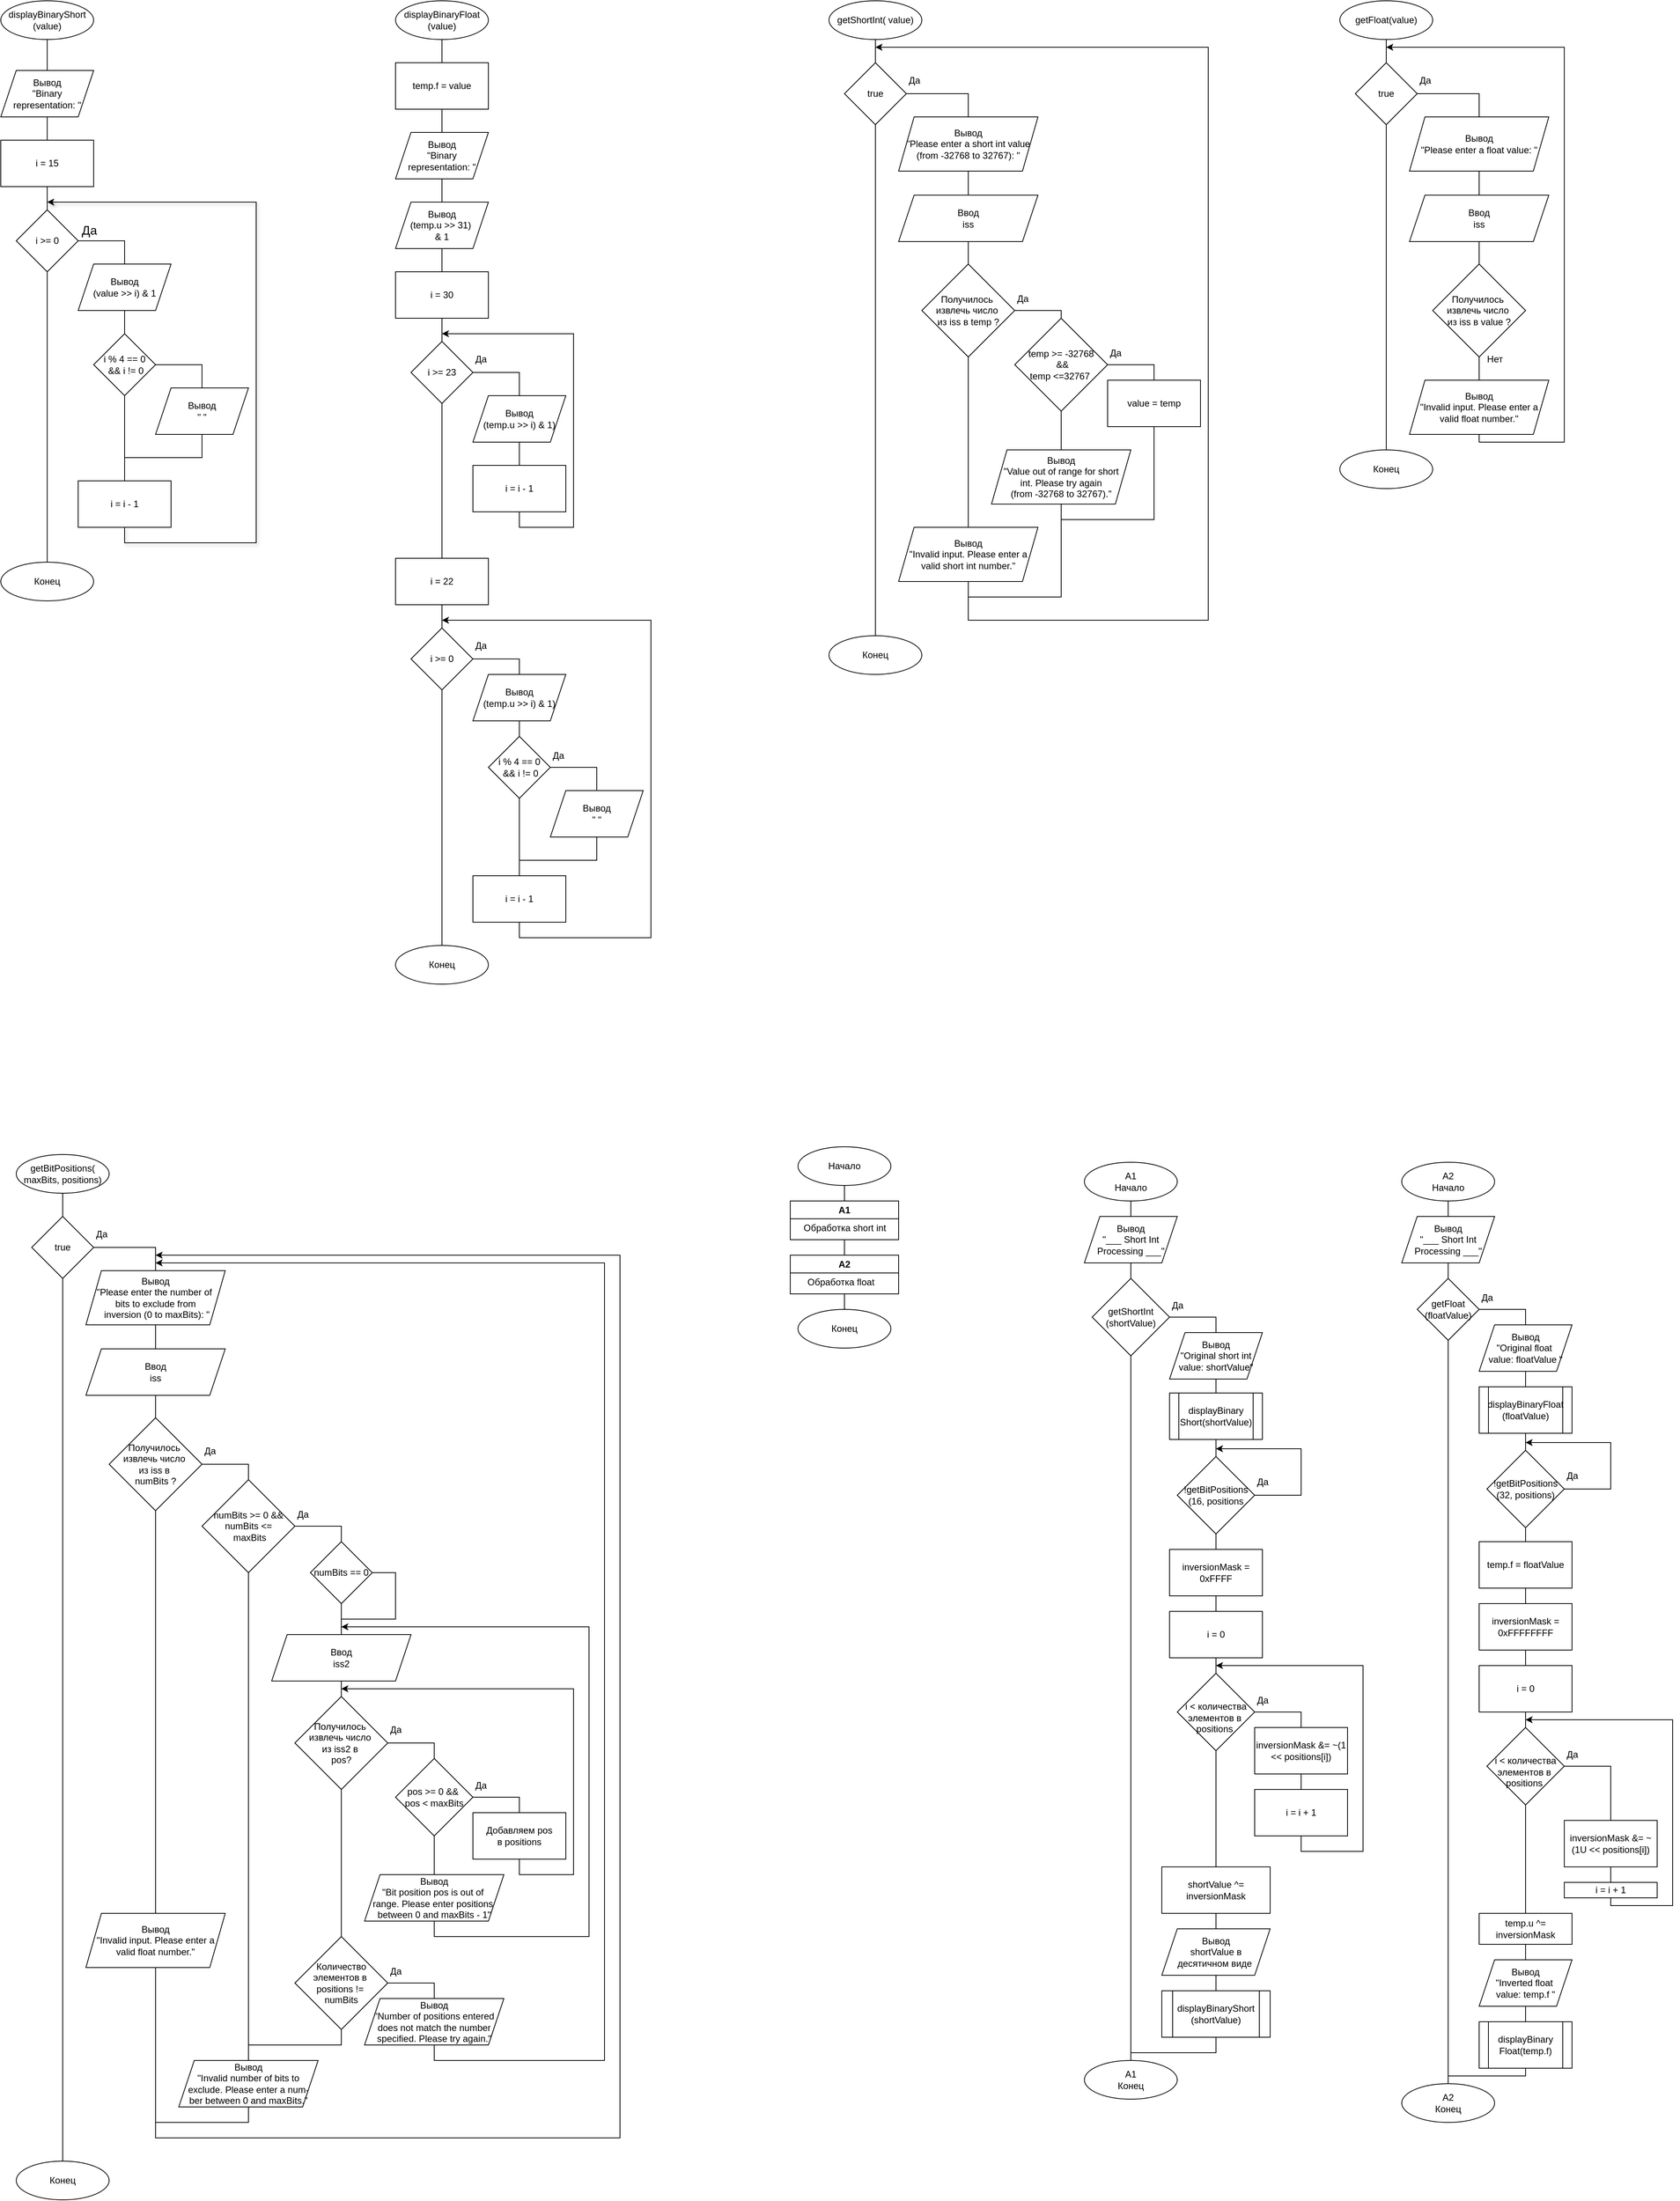 <mxfile version="24.4.10" type="github">
  <diagram name="Страница — 1" id="6g3X5kVmZh_TFvs7nL2D">
    <mxGraphModel dx="658" dy="6985" grid="1" gridSize="10" guides="1" tooltips="1" connect="1" arrows="1" fold="1" page="1" pageScale="1" pageWidth="2339" pageHeight="3300" math="0" shadow="0">
      <root>
        <mxCell id="0" />
        <mxCell id="1" parent="0" />
        <mxCell id="_ZC93xQwt-fkJ16R9iWp-2" value="displayBinaryShort&lt;div&gt;(value)&lt;/div&gt;" style="ellipse;whiteSpace=wrap;html=1;" parent="1" vertex="1">
          <mxGeometry x="40" y="-6560" width="120" height="50" as="geometry" />
        </mxCell>
        <mxCell id="_ZC93xQwt-fkJ16R9iWp-3" value="" style="endArrow=none;html=1;rounded=0;fontSize=12;startSize=8;endSize=8;curved=1;entryX=0.5;entryY=1;entryDx=0;entryDy=0;" parent="1" target="_ZC93xQwt-fkJ16R9iWp-2" edge="1">
          <mxGeometry width="50" height="50" relative="1" as="geometry">
            <mxPoint x="100" y="-6470" as="sourcePoint" />
            <mxPoint x="220" y="-6400" as="targetPoint" />
          </mxGeometry>
        </mxCell>
        <mxCell id="_ZC93xQwt-fkJ16R9iWp-4" value="Вывод&lt;div&gt;&quot;Binary representation: &quot;&lt;br&gt;&lt;/div&gt;" style="shape=parallelogram;perimeter=parallelogramPerimeter;whiteSpace=wrap;html=1;fixedSize=1;" parent="1" vertex="1">
          <mxGeometry x="40" y="-6470" width="120" height="60" as="geometry" />
        </mxCell>
        <mxCell id="_ZC93xQwt-fkJ16R9iWp-5" value="i = 15" style="rounded=0;whiteSpace=wrap;html=1;" parent="1" vertex="1">
          <mxGeometry x="40" y="-6380" width="120" height="60" as="geometry" />
        </mxCell>
        <mxCell id="_ZC93xQwt-fkJ16R9iWp-6" value="" style="endArrow=none;html=1;rounded=0;fontSize=12;startSize=8;endSize=8;curved=1;entryX=0.5;entryY=1;entryDx=0;entryDy=0;exitX=0.5;exitY=0;exitDx=0;exitDy=0;" parent="1" source="_ZC93xQwt-fkJ16R9iWp-5" target="_ZC93xQwt-fkJ16R9iWp-4" edge="1">
          <mxGeometry width="50" height="50" relative="1" as="geometry">
            <mxPoint x="170" y="-6350" as="sourcePoint" />
            <mxPoint x="220" y="-6400" as="targetPoint" />
          </mxGeometry>
        </mxCell>
        <mxCell id="_ZC93xQwt-fkJ16R9iWp-7" value="i &amp;gt;= 0" style="rhombus;whiteSpace=wrap;html=1;" parent="1" vertex="1">
          <mxGeometry x="60" y="-6290" width="80" height="80" as="geometry" />
        </mxCell>
        <mxCell id="_ZC93xQwt-fkJ16R9iWp-8" value="" style="endArrow=none;html=1;rounded=0;fontSize=12;startSize=8;endSize=8;curved=1;exitX=0.5;exitY=1;exitDx=0;exitDy=0;entryX=0.5;entryY=0;entryDx=0;entryDy=0;" parent="1" source="_ZC93xQwt-fkJ16R9iWp-5" target="_ZC93xQwt-fkJ16R9iWp-7" edge="1">
          <mxGeometry width="50" height="50" relative="1" as="geometry">
            <mxPoint x="160" y="-6360" as="sourcePoint" />
            <mxPoint x="210" y="-6410" as="targetPoint" />
          </mxGeometry>
        </mxCell>
        <mxCell id="_ZC93xQwt-fkJ16R9iWp-9" value="Да" style="text;html=1;align=center;verticalAlign=middle;resizable=0;points=[];autosize=1;strokeColor=none;fillColor=none;fontSize=16;" parent="1" vertex="1">
          <mxGeometry x="134" y="-6279" width="40" height="30" as="geometry" />
        </mxCell>
        <mxCell id="_ZC93xQwt-fkJ16R9iWp-10" value="&lt;div&gt;Вывод&lt;/div&gt;&lt;div&gt;(value &amp;gt;&amp;gt; i) &amp;amp; 1&lt;br&gt;&lt;/div&gt;" style="shape=parallelogram;perimeter=parallelogramPerimeter;whiteSpace=wrap;html=1;fixedSize=1;" parent="1" vertex="1">
          <mxGeometry x="140" y="-6220" width="120" height="60" as="geometry" />
        </mxCell>
        <mxCell id="_ZC93xQwt-fkJ16R9iWp-13" value="" style="endArrow=none;html=1;rounded=0;exitX=1;exitY=0.5;exitDx=0;exitDy=0;entryX=0.5;entryY=0;entryDx=0;entryDy=0;" parent="1" source="_ZC93xQwt-fkJ16R9iWp-7" target="_ZC93xQwt-fkJ16R9iWp-10" edge="1">
          <mxGeometry width="50" height="50" relative="1" as="geometry">
            <mxPoint x="210" y="-6320" as="sourcePoint" />
            <mxPoint x="260" y="-6370" as="targetPoint" />
            <Array as="points">
              <mxPoint x="200" y="-6250" />
            </Array>
          </mxGeometry>
        </mxCell>
        <mxCell id="_ZC93xQwt-fkJ16R9iWp-15" value="" style="endArrow=none;html=1;rounded=0;exitX=0.5;exitY=1;exitDx=0;exitDy=0;entryX=0.5;entryY=0;entryDx=0;entryDy=0;" parent="1" source="_ZC93xQwt-fkJ16R9iWp-10" target="_ZC93xQwt-fkJ16R9iWp-16" edge="1">
          <mxGeometry width="50" height="50" relative="1" as="geometry">
            <mxPoint x="170" y="-6200" as="sourcePoint" />
            <mxPoint x="200" y="-6130" as="targetPoint" />
          </mxGeometry>
        </mxCell>
        <mxCell id="_ZC93xQwt-fkJ16R9iWp-16" value="i % 4 == 0&lt;div&gt;&amp;nbsp;&amp;amp;&amp;amp; i != 0&lt;/div&gt;" style="rhombus;whiteSpace=wrap;html=1;" parent="1" vertex="1">
          <mxGeometry x="160" y="-6130" width="80" height="80" as="geometry" />
        </mxCell>
        <mxCell id="_ZC93xQwt-fkJ16R9iWp-18" value="" style="endArrow=none;html=1;rounded=0;exitX=1;exitY=0.5;exitDx=0;exitDy=0;entryX=0.5;entryY=0;entryDx=0;entryDy=0;" parent="1" source="_ZC93xQwt-fkJ16R9iWp-16" target="_ZC93xQwt-fkJ16R9iWp-19" edge="1">
          <mxGeometry width="50" height="50" relative="1" as="geometry">
            <mxPoint x="350" y="-6180" as="sourcePoint" />
            <mxPoint x="300" y="-6000" as="targetPoint" />
            <Array as="points">
              <mxPoint x="300" y="-6090" />
              <mxPoint x="300" y="-6000" />
            </Array>
          </mxGeometry>
        </mxCell>
        <mxCell id="_ZC93xQwt-fkJ16R9iWp-19" value="&lt;div&gt;Вывод&lt;/div&gt;&lt;div&gt;&quot; &quot;&lt;br&gt;&lt;/div&gt;" style="shape=parallelogram;perimeter=parallelogramPerimeter;whiteSpace=wrap;html=1;fixedSize=1;" parent="1" vertex="1">
          <mxGeometry x="240" y="-6060" width="120" height="60" as="geometry" />
        </mxCell>
        <mxCell id="_ZC93xQwt-fkJ16R9iWp-20" value="" style="endArrow=classic;html=1;rounded=0;exitX=0.5;exitY=1;exitDx=0;exitDy=0;shadow=1;startArrow=none;startFill=0;endFill=1;" parent="1" source="_ZC93xQwt-fkJ16R9iWp-53" edge="1">
          <mxGeometry width="50" height="50" relative="1" as="geometry">
            <mxPoint x="210" y="-6040" as="sourcePoint" />
            <mxPoint x="100" y="-6300" as="targetPoint" />
            <Array as="points">
              <mxPoint x="200" y="-5860" />
              <mxPoint x="370" y="-5860" />
              <mxPoint x="370" y="-6300" />
            </Array>
          </mxGeometry>
        </mxCell>
        <mxCell id="_ZC93xQwt-fkJ16R9iWp-21" value="" style="endArrow=none;html=1;rounded=0;exitX=0.5;exitY=1;exitDx=0;exitDy=0;" parent="1" source="_ZC93xQwt-fkJ16R9iWp-19" edge="1">
          <mxGeometry width="50" height="50" relative="1" as="geometry">
            <mxPoint x="210" y="-6040" as="sourcePoint" />
            <mxPoint x="200" y="-5970" as="targetPoint" />
            <Array as="points">
              <mxPoint x="300" y="-5970" />
            </Array>
          </mxGeometry>
        </mxCell>
        <mxCell id="_ZC93xQwt-fkJ16R9iWp-22" value="" style="endArrow=none;html=1;rounded=0;exitX=0.5;exitY=1;exitDx=0;exitDy=0;entryX=0.5;entryY=0;entryDx=0;entryDy=0;" parent="1" source="_ZC93xQwt-fkJ16R9iWp-7" target="_ZC93xQwt-fkJ16R9iWp-23" edge="1">
          <mxGeometry width="50" height="50" relative="1" as="geometry">
            <mxPoint x="490" y="-6150" as="sourcePoint" />
            <mxPoint x="100" y="-5818.933" as="targetPoint" />
          </mxGeometry>
        </mxCell>
        <mxCell id="_ZC93xQwt-fkJ16R9iWp-23" value="Конец" style="ellipse;whiteSpace=wrap;html=1;" parent="1" vertex="1">
          <mxGeometry x="40" y="-5835" width="120" height="50" as="geometry" />
        </mxCell>
        <mxCell id="_ZC93xQwt-fkJ16R9iWp-25" value="displayBinaryFloat&lt;div&gt;(value)&lt;/div&gt;" style="ellipse;whiteSpace=wrap;html=1;" parent="1" vertex="1">
          <mxGeometry x="550" y="-6560" width="120" height="50" as="geometry" />
        </mxCell>
        <mxCell id="_ZC93xQwt-fkJ16R9iWp-26" value="" style="endArrow=none;html=1;rounded=0;entryX=0.5;entryY=1;entryDx=0;entryDy=0;exitX=0.5;exitY=0;exitDx=0;exitDy=0;" parent="1" source="_ZC93xQwt-fkJ16R9iWp-27" target="_ZC93xQwt-fkJ16R9iWp-25" edge="1">
          <mxGeometry width="50" height="50" relative="1" as="geometry">
            <mxPoint x="610" y="-6480" as="sourcePoint" />
            <mxPoint x="570" y="-6480" as="targetPoint" />
          </mxGeometry>
        </mxCell>
        <mxCell id="_ZC93xQwt-fkJ16R9iWp-27" value="temp.f = value" style="rounded=0;whiteSpace=wrap;html=1;" parent="1" vertex="1">
          <mxGeometry x="550" y="-6480" width="120" height="60" as="geometry" />
        </mxCell>
        <mxCell id="_ZC93xQwt-fkJ16R9iWp-28" value="Вывод&lt;div&gt;&quot;Binary representation: &quot;&lt;br&gt;&lt;/div&gt;" style="shape=parallelogram;perimeter=parallelogramPerimeter;whiteSpace=wrap;html=1;fixedSize=1;" parent="1" vertex="1">
          <mxGeometry x="550" y="-6390" width="120" height="60" as="geometry" />
        </mxCell>
        <mxCell id="_ZC93xQwt-fkJ16R9iWp-29" value="" style="endArrow=none;html=1;rounded=0;exitX=0.5;exitY=1;exitDx=0;exitDy=0;entryX=0.5;entryY=0;entryDx=0;entryDy=0;" parent="1" source="_ZC93xQwt-fkJ16R9iWp-27" target="_ZC93xQwt-fkJ16R9iWp-28" edge="1">
          <mxGeometry width="50" height="50" relative="1" as="geometry">
            <mxPoint x="700" y="-6440" as="sourcePoint" />
            <mxPoint x="750" y="-6490" as="targetPoint" />
          </mxGeometry>
        </mxCell>
        <mxCell id="_ZC93xQwt-fkJ16R9iWp-30" value="Вывод&lt;div&gt;(temp.u &amp;gt;&amp;gt; 31)&amp;nbsp;&lt;/div&gt;&lt;div&gt;&amp;amp; 1&lt;br&gt;&lt;/div&gt;" style="shape=parallelogram;perimeter=parallelogramPerimeter;whiteSpace=wrap;html=1;fixedSize=1;" parent="1" vertex="1">
          <mxGeometry x="550" y="-6300" width="120" height="60" as="geometry" />
        </mxCell>
        <mxCell id="_ZC93xQwt-fkJ16R9iWp-32" value="" style="endArrow=none;html=1;rounded=0;exitX=0.5;exitY=1;exitDx=0;exitDy=0;entryX=0.5;entryY=0;entryDx=0;entryDy=0;" parent="1" source="_ZC93xQwt-fkJ16R9iWp-28" target="_ZC93xQwt-fkJ16R9iWp-30" edge="1">
          <mxGeometry width="50" height="50" relative="1" as="geometry">
            <mxPoint x="640" y="-6360" as="sourcePoint" />
            <mxPoint x="690" y="-6410" as="targetPoint" />
          </mxGeometry>
        </mxCell>
        <mxCell id="_ZC93xQwt-fkJ16R9iWp-33" value="" style="endArrow=none;html=1;rounded=0;exitX=0.5;exitY=1;exitDx=0;exitDy=0;entryX=0.5;entryY=0;entryDx=0;entryDy=0;" parent="1" source="_ZC93xQwt-fkJ16R9iWp-30" target="_ZC93xQwt-fkJ16R9iWp-35" edge="1">
          <mxGeometry width="50" height="50" relative="1" as="geometry">
            <mxPoint x="640" y="-6360" as="sourcePoint" />
            <mxPoint x="610" y="-6210" as="targetPoint" />
          </mxGeometry>
        </mxCell>
        <mxCell id="_ZC93xQwt-fkJ16R9iWp-35" value="i = 30" style="rounded=0;whiteSpace=wrap;html=1;" parent="1" vertex="1">
          <mxGeometry x="550" y="-6210" width="120" height="60" as="geometry" />
        </mxCell>
        <mxCell id="_ZC93xQwt-fkJ16R9iWp-36" value="i &amp;gt;= 23" style="rhombus;whiteSpace=wrap;html=1;" parent="1" vertex="1">
          <mxGeometry x="570" y="-6120" width="80" height="80" as="geometry" />
        </mxCell>
        <mxCell id="_ZC93xQwt-fkJ16R9iWp-37" value="" style="endArrow=none;html=1;rounded=0;exitX=0.5;exitY=1;exitDx=0;exitDy=0;entryX=0.5;entryY=0;entryDx=0;entryDy=0;" parent="1" source="_ZC93xQwt-fkJ16R9iWp-35" target="_ZC93xQwt-fkJ16R9iWp-36" edge="1">
          <mxGeometry width="50" height="50" relative="1" as="geometry">
            <mxPoint x="640" y="-6150" as="sourcePoint" />
            <mxPoint x="690" y="-6200" as="targetPoint" />
          </mxGeometry>
        </mxCell>
        <mxCell id="_ZC93xQwt-fkJ16R9iWp-38" value="" style="endArrow=none;html=1;rounded=0;exitX=1;exitY=0.5;exitDx=0;exitDy=0;entryX=0.5;entryY=0;entryDx=0;entryDy=0;" parent="1" source="_ZC93xQwt-fkJ16R9iWp-36" target="_ZC93xQwt-fkJ16R9iWp-40" edge="1">
          <mxGeometry width="50" height="50" relative="1" as="geometry">
            <mxPoint x="650" y="-6090" as="sourcePoint" />
            <mxPoint x="710" y="-6080" as="targetPoint" />
            <Array as="points">
              <mxPoint x="710" y="-6080" />
            </Array>
          </mxGeometry>
        </mxCell>
        <mxCell id="_ZC93xQwt-fkJ16R9iWp-39" value="Да" style="text;html=1;align=center;verticalAlign=middle;resizable=0;points=[];autosize=1;strokeColor=none;fillColor=none;" parent="1" vertex="1">
          <mxGeometry x="640" y="-6112" width="40" height="30" as="geometry" />
        </mxCell>
        <mxCell id="_ZC93xQwt-fkJ16R9iWp-40" value="Вывод&lt;div&gt;(temp.u &amp;gt;&amp;gt; i) &amp;amp; 1)&lt;br&gt;&lt;/div&gt;" style="shape=parallelogram;perimeter=parallelogramPerimeter;whiteSpace=wrap;html=1;fixedSize=1;" parent="1" vertex="1">
          <mxGeometry x="650" y="-6050" width="120" height="60" as="geometry" />
        </mxCell>
        <mxCell id="_ZC93xQwt-fkJ16R9iWp-42" value="i = i - 1" style="rounded=0;whiteSpace=wrap;html=1;" parent="1" vertex="1">
          <mxGeometry x="650" y="-5960" width="120" height="60" as="geometry" />
        </mxCell>
        <mxCell id="_ZC93xQwt-fkJ16R9iWp-43" value="" style="endArrow=none;html=1;rounded=0;exitX=0.5;exitY=1;exitDx=0;exitDy=0;entryX=0.5;entryY=0;entryDx=0;entryDy=0;" parent="1" source="_ZC93xQwt-fkJ16R9iWp-40" target="_ZC93xQwt-fkJ16R9iWp-42" edge="1">
          <mxGeometry width="50" height="50" relative="1" as="geometry">
            <mxPoint x="650" y="-6010" as="sourcePoint" />
            <mxPoint x="700" y="-6060" as="targetPoint" />
          </mxGeometry>
        </mxCell>
        <mxCell id="_ZC93xQwt-fkJ16R9iWp-44" value="" style="endArrow=classic;html=1;rounded=0;exitX=0.5;exitY=1;exitDx=0;exitDy=0;endFill=1;" parent="1" source="_ZC93xQwt-fkJ16R9iWp-42" edge="1">
          <mxGeometry width="50" height="50" relative="1" as="geometry">
            <mxPoint x="670" y="-6010" as="sourcePoint" />
            <mxPoint x="610" y="-6130" as="targetPoint" />
            <Array as="points">
              <mxPoint x="710" y="-5880" />
              <mxPoint x="780" y="-5880" />
              <mxPoint x="780" y="-6130" />
            </Array>
          </mxGeometry>
        </mxCell>
        <mxCell id="_ZC93xQwt-fkJ16R9iWp-45" value="" style="endArrow=none;html=1;rounded=0;entryX=0.5;entryY=1;entryDx=0;entryDy=0;" parent="1" target="_ZC93xQwt-fkJ16R9iWp-36" edge="1">
          <mxGeometry width="50" height="50" relative="1" as="geometry">
            <mxPoint x="610" y="-5840" as="sourcePoint" />
            <mxPoint x="760" y="-5960" as="targetPoint" />
          </mxGeometry>
        </mxCell>
        <mxCell id="_ZC93xQwt-fkJ16R9iWp-46" value="i = 22" style="rounded=0;whiteSpace=wrap;html=1;" parent="1" vertex="1">
          <mxGeometry x="550" y="-5840" width="120" height="60" as="geometry" />
        </mxCell>
        <mxCell id="_ZC93xQwt-fkJ16R9iWp-47" value="i &amp;gt;= 0" style="rhombus;whiteSpace=wrap;html=1;" parent="1" vertex="1">
          <mxGeometry x="570" y="-5750" width="80" height="80" as="geometry" />
        </mxCell>
        <mxCell id="_ZC93xQwt-fkJ16R9iWp-48" value="" style="endArrow=none;html=1;rounded=0;exitX=0.5;exitY=1;exitDx=0;exitDy=0;entryX=0.5;entryY=0;entryDx=0;entryDy=0;" parent="1" source="_ZC93xQwt-fkJ16R9iWp-46" target="_ZC93xQwt-fkJ16R9iWp-47" edge="1">
          <mxGeometry width="50" height="50" relative="1" as="geometry">
            <mxPoint x="680" y="-5790" as="sourcePoint" />
            <mxPoint x="730" y="-5840" as="targetPoint" />
          </mxGeometry>
        </mxCell>
        <mxCell id="_ZC93xQwt-fkJ16R9iWp-49" value="" style="endArrow=none;html=1;rounded=0;exitX=1;exitY=0.5;exitDx=0;exitDy=0;entryX=0.5;entryY=0;entryDx=0;entryDy=0;" parent="1" source="_ZC93xQwt-fkJ16R9iWp-47" target="_ZC93xQwt-fkJ16R9iWp-51" edge="1">
          <mxGeometry width="50" height="50" relative="1" as="geometry">
            <mxPoint x="680" y="-5760" as="sourcePoint" />
            <mxPoint x="730" y="-5710" as="targetPoint" />
            <Array as="points">
              <mxPoint x="710" y="-5710" />
            </Array>
          </mxGeometry>
        </mxCell>
        <mxCell id="_ZC93xQwt-fkJ16R9iWp-50" value="Да" style="text;html=1;align=center;verticalAlign=middle;resizable=0;points=[];autosize=1;strokeColor=none;fillColor=none;" parent="1" vertex="1">
          <mxGeometry x="640" y="-5742" width="40" height="30" as="geometry" />
        </mxCell>
        <mxCell id="_ZC93xQwt-fkJ16R9iWp-51" value="Вывод&lt;div&gt;(temp.u &amp;gt;&amp;gt; i) &amp;amp; 1)&lt;br&gt;&lt;/div&gt;" style="shape=parallelogram;perimeter=parallelogramPerimeter;whiteSpace=wrap;html=1;fixedSize=1;" parent="1" vertex="1">
          <mxGeometry x="650" y="-5690" width="120" height="60" as="geometry" />
        </mxCell>
        <mxCell id="_ZC93xQwt-fkJ16R9iWp-53" value="i = i - 1" style="rounded=0;whiteSpace=wrap;html=1;" parent="1" vertex="1">
          <mxGeometry x="140" y="-5940" width="120" height="60" as="geometry" />
        </mxCell>
        <mxCell id="_ZC93xQwt-fkJ16R9iWp-55" value="" style="endArrow=none;html=1;rounded=0;entryX=0.5;entryY=1;entryDx=0;entryDy=0;exitX=0.5;exitY=0;exitDx=0;exitDy=0;" parent="1" source="_ZC93xQwt-fkJ16R9iWp-53" target="_ZC93xQwt-fkJ16R9iWp-16" edge="1">
          <mxGeometry width="50" height="50" relative="1" as="geometry">
            <mxPoint x="170" y="-5920" as="sourcePoint" />
            <mxPoint x="220" y="-5970" as="targetPoint" />
          </mxGeometry>
        </mxCell>
        <mxCell id="_ZC93xQwt-fkJ16R9iWp-57" value="i % 4 == 0&lt;div&gt;&amp;nbsp;&amp;amp;&amp;amp; i != 0&lt;/div&gt;" style="rhombus;whiteSpace=wrap;html=1;" parent="1" vertex="1">
          <mxGeometry x="670" y="-5610" width="80" height="80" as="geometry" />
        </mxCell>
        <mxCell id="_ZC93xQwt-fkJ16R9iWp-58" value="" style="endArrow=none;html=1;rounded=0;exitX=1;exitY=0.5;exitDx=0;exitDy=0;entryX=0.5;entryY=0;entryDx=0;entryDy=0;" parent="1" source="_ZC93xQwt-fkJ16R9iWp-57" target="_ZC93xQwt-fkJ16R9iWp-59" edge="1">
          <mxGeometry width="50" height="50" relative="1" as="geometry">
            <mxPoint x="860" y="-5660" as="sourcePoint" />
            <mxPoint x="810" y="-5480" as="targetPoint" />
            <Array as="points">
              <mxPoint x="810" y="-5570" />
              <mxPoint x="810" y="-5480" />
            </Array>
          </mxGeometry>
        </mxCell>
        <mxCell id="_ZC93xQwt-fkJ16R9iWp-59" value="&lt;div&gt;Вывод&lt;/div&gt;&lt;div&gt;&quot; &quot;&lt;br&gt;&lt;/div&gt;" style="shape=parallelogram;perimeter=parallelogramPerimeter;whiteSpace=wrap;html=1;fixedSize=1;" parent="1" vertex="1">
          <mxGeometry x="750" y="-5540" width="120" height="60" as="geometry" />
        </mxCell>
        <mxCell id="_ZC93xQwt-fkJ16R9iWp-60" value="" style="endArrow=none;html=1;rounded=0;exitX=0.5;exitY=1;exitDx=0;exitDy=0;" parent="1" source="_ZC93xQwt-fkJ16R9iWp-59" edge="1">
          <mxGeometry width="50" height="50" relative="1" as="geometry">
            <mxPoint x="720" y="-5520" as="sourcePoint" />
            <mxPoint x="710" y="-5450" as="targetPoint" />
            <Array as="points">
              <mxPoint x="810" y="-5450" />
            </Array>
          </mxGeometry>
        </mxCell>
        <mxCell id="_ZC93xQwt-fkJ16R9iWp-61" value="" style="endArrow=none;html=1;rounded=0;entryX=0.5;entryY=1;entryDx=0;entryDy=0;exitX=0.5;exitY=0;exitDx=0;exitDy=0;" parent="1" source="_ZC93xQwt-fkJ16R9iWp-57" target="_ZC93xQwt-fkJ16R9iWp-51" edge="1">
          <mxGeometry width="50" height="50" relative="1" as="geometry">
            <mxPoint x="710" y="-5510" as="sourcePoint" />
            <mxPoint x="760" y="-5560" as="targetPoint" />
          </mxGeometry>
        </mxCell>
        <mxCell id="_ZC93xQwt-fkJ16R9iWp-62" value="" style="endArrow=none;html=1;rounded=0;exitX=0.5;exitY=1;exitDx=0;exitDy=0;entryX=0.5;entryY=0;entryDx=0;entryDy=0;" parent="1" source="_ZC93xQwt-fkJ16R9iWp-57" target="_ZC93xQwt-fkJ16R9iWp-64" edge="1">
          <mxGeometry width="50" height="50" relative="1" as="geometry">
            <mxPoint x="710" y="-5510" as="sourcePoint" />
            <mxPoint x="710" y="-5430" as="targetPoint" />
          </mxGeometry>
        </mxCell>
        <mxCell id="_ZC93xQwt-fkJ16R9iWp-63" value="Да" style="text;html=1;align=center;verticalAlign=middle;resizable=0;points=[];autosize=1;strokeColor=none;fillColor=none;" parent="1" vertex="1">
          <mxGeometry x="740" y="-5600" width="40" height="30" as="geometry" />
        </mxCell>
        <mxCell id="_ZC93xQwt-fkJ16R9iWp-64" value="i = i - 1" style="rounded=0;whiteSpace=wrap;html=1;" parent="1" vertex="1">
          <mxGeometry x="650" y="-5430" width="120" height="60" as="geometry" />
        </mxCell>
        <mxCell id="_ZC93xQwt-fkJ16R9iWp-65" value="" style="endArrow=classic;html=1;rounded=0;exitX=0.5;exitY=1;exitDx=0;exitDy=0;endFill=1;" parent="1" source="_ZC93xQwt-fkJ16R9iWp-64" edge="1">
          <mxGeometry width="50" height="50" relative="1" as="geometry">
            <mxPoint x="710" y="-5370" as="sourcePoint" />
            <mxPoint x="610" y="-5760" as="targetPoint" />
            <Array as="points">
              <mxPoint x="710" y="-5350" />
              <mxPoint x="880" y="-5350" />
              <mxPoint x="880" y="-5760" />
            </Array>
          </mxGeometry>
        </mxCell>
        <mxCell id="_ZC93xQwt-fkJ16R9iWp-66" value="" style="endArrow=none;html=1;rounded=0;entryX=0.5;entryY=1;entryDx=0;entryDy=0;exitX=0.5;exitY=0;exitDx=0;exitDy=0;" parent="1" source="_ZC93xQwt-fkJ16R9iWp-67" target="_ZC93xQwt-fkJ16R9iWp-47" edge="1">
          <mxGeometry width="50" height="50" relative="1" as="geometry">
            <mxPoint x="610" y="-5340" as="sourcePoint" />
            <mxPoint x="800" y="-5570" as="targetPoint" />
          </mxGeometry>
        </mxCell>
        <mxCell id="_ZC93xQwt-fkJ16R9iWp-67" value="Конец" style="ellipse;whiteSpace=wrap;html=1;" parent="1" vertex="1">
          <mxGeometry x="550" y="-5340" width="120" height="50" as="geometry" />
        </mxCell>
        <mxCell id="_ZC93xQwt-fkJ16R9iWp-68" value="getShortInt( value)" style="ellipse;whiteSpace=wrap;html=1;" parent="1" vertex="1">
          <mxGeometry x="1110" y="-6560" width="120" height="50" as="geometry" />
        </mxCell>
        <mxCell id="_ZC93xQwt-fkJ16R9iWp-69" value="true" style="rhombus;whiteSpace=wrap;html=1;" parent="1" vertex="1">
          <mxGeometry x="1130" y="-6480" width="80" height="80" as="geometry" />
        </mxCell>
        <mxCell id="_ZC93xQwt-fkJ16R9iWp-70" value="" style="endArrow=none;html=1;rounded=0;entryX=0.5;entryY=1;entryDx=0;entryDy=0;exitX=0.5;exitY=0;exitDx=0;exitDy=0;" parent="1" source="_ZC93xQwt-fkJ16R9iWp-69" target="_ZC93xQwt-fkJ16R9iWp-68" edge="1">
          <mxGeometry width="50" height="50" relative="1" as="geometry">
            <mxPoint x="1160" y="-6440" as="sourcePoint" />
            <mxPoint x="1210" y="-6490" as="targetPoint" />
          </mxGeometry>
        </mxCell>
        <mxCell id="_ZC93xQwt-fkJ16R9iWp-71" value="Вывод&lt;div&gt;&quot;Please enter a short int value (from -32768 to 32767): &quot;&lt;br&gt;&lt;/div&gt;" style="shape=parallelogram;perimeter=parallelogramPerimeter;whiteSpace=wrap;html=1;fixedSize=1;" parent="1" vertex="1">
          <mxGeometry x="1200" y="-6410" width="180" height="70" as="geometry" />
        </mxCell>
        <mxCell id="_ZC93xQwt-fkJ16R9iWp-72" value="" style="endArrow=none;html=1;rounded=0;exitX=1;exitY=0.5;exitDx=0;exitDy=0;entryX=0.5;entryY=0;entryDx=0;entryDy=0;" parent="1" source="_ZC93xQwt-fkJ16R9iWp-69" target="_ZC93xQwt-fkJ16R9iWp-71" edge="1">
          <mxGeometry width="50" height="50" relative="1" as="geometry">
            <mxPoint x="1220" y="-6400" as="sourcePoint" />
            <mxPoint x="1270" y="-6450" as="targetPoint" />
            <Array as="points">
              <mxPoint x="1290" y="-6440" />
            </Array>
          </mxGeometry>
        </mxCell>
        <mxCell id="_ZC93xQwt-fkJ16R9iWp-73" value="Да" style="text;html=1;align=center;verticalAlign=middle;resizable=0;points=[];autosize=1;strokeColor=none;fillColor=none;" parent="1" vertex="1">
          <mxGeometry x="1200" y="-6472" width="40" height="30" as="geometry" />
        </mxCell>
        <mxCell id="_ZC93xQwt-fkJ16R9iWp-74" value="getBitPositions( maxBits, positions)" style="ellipse;whiteSpace=wrap;html=1;" parent="1" vertex="1">
          <mxGeometry x="60" y="-5070" width="120" height="50" as="geometry" />
        </mxCell>
        <mxCell id="_ZC93xQwt-fkJ16R9iWp-75" value="Ввод&lt;div&gt;iss&lt;/div&gt;" style="shape=parallelogram;perimeter=parallelogramPerimeter;whiteSpace=wrap;html=1;fixedSize=1;" parent="1" vertex="1">
          <mxGeometry x="1200" y="-6309" width="180" height="60" as="geometry" />
        </mxCell>
        <mxCell id="_ZC93xQwt-fkJ16R9iWp-76" value="" style="endArrow=none;html=1;rounded=0;entryX=0.5;entryY=1;entryDx=0;entryDy=0;exitX=0.5;exitY=0;exitDx=0;exitDy=0;" parent="1" source="_ZC93xQwt-fkJ16R9iWp-75" target="_ZC93xQwt-fkJ16R9iWp-71" edge="1">
          <mxGeometry width="50" height="50" relative="1" as="geometry">
            <mxPoint x="1290" y="-6290" as="sourcePoint" />
            <mxPoint x="1340" y="-6340" as="targetPoint" />
          </mxGeometry>
        </mxCell>
        <mxCell id="_ZC93xQwt-fkJ16R9iWp-77" value="Получилось&amp;nbsp;&lt;div&gt;извлечь число&amp;nbsp;&lt;/div&gt;&lt;div&gt;из iss в temp ?&lt;/div&gt;" style="rhombus;whiteSpace=wrap;html=1;" parent="1" vertex="1">
          <mxGeometry x="1230" y="-6220" width="120" height="120" as="geometry" />
        </mxCell>
        <mxCell id="_ZC93xQwt-fkJ16R9iWp-78" value="" style="endArrow=none;html=1;rounded=0;exitX=0.5;exitY=1;exitDx=0;exitDy=0;entryX=0.5;entryY=0;entryDx=0;entryDy=0;" parent="1" source="_ZC93xQwt-fkJ16R9iWp-75" target="_ZC93xQwt-fkJ16R9iWp-77" edge="1">
          <mxGeometry width="50" height="50" relative="1" as="geometry">
            <mxPoint x="1290" y="-6290" as="sourcePoint" />
            <mxPoint x="1340" y="-6340" as="targetPoint" />
          </mxGeometry>
        </mxCell>
        <mxCell id="_ZC93xQwt-fkJ16R9iWp-79" value="&lt;div&gt;temp &amp;gt;= -32768&lt;/div&gt;&lt;div&gt;&amp;nbsp;&amp;amp;&amp;amp;&lt;/div&gt;&lt;div&gt;temp &amp;lt;=32767&amp;nbsp;&lt;/div&gt;" style="rhombus;whiteSpace=wrap;html=1;" parent="1" vertex="1">
          <mxGeometry x="1350" y="-6150" width="120" height="120" as="geometry" />
        </mxCell>
        <mxCell id="_ZC93xQwt-fkJ16R9iWp-80" value="" style="endArrow=none;html=1;rounded=0;exitX=1;exitY=0.5;exitDx=0;exitDy=0;entryX=0.5;entryY=0;entryDx=0;entryDy=0;" parent="1" source="_ZC93xQwt-fkJ16R9iWp-77" target="_ZC93xQwt-fkJ16R9iWp-79" edge="1">
          <mxGeometry width="50" height="50" relative="1" as="geometry">
            <mxPoint x="1270" y="-6250" as="sourcePoint" />
            <mxPoint x="1410" y="-6160" as="targetPoint" />
            <Array as="points">
              <mxPoint x="1410" y="-6160" />
            </Array>
          </mxGeometry>
        </mxCell>
        <mxCell id="_ZC93xQwt-fkJ16R9iWp-81" value="Да" style="text;html=1;align=center;verticalAlign=middle;resizable=0;points=[];autosize=1;strokeColor=none;fillColor=none;" parent="1" vertex="1">
          <mxGeometry x="1340" y="-6190" width="40" height="30" as="geometry" />
        </mxCell>
        <mxCell id="_ZC93xQwt-fkJ16R9iWp-83" value="Да" style="text;html=1;align=center;verticalAlign=middle;resizable=0;points=[];autosize=1;strokeColor=none;fillColor=none;" parent="1" vertex="1">
          <mxGeometry x="1460" y="-6120" width="40" height="30" as="geometry" />
        </mxCell>
        <mxCell id="_ZC93xQwt-fkJ16R9iWp-84" value="" style="endArrow=none;html=1;rounded=0;exitX=1;exitY=0.5;exitDx=0;exitDy=0;entryX=0.5;entryY=0;entryDx=0;entryDy=0;" parent="1" source="_ZC93xQwt-fkJ16R9iWp-79" target="_ZC93xQwt-fkJ16R9iWp-85" edge="1">
          <mxGeometry width="50" height="50" relative="1" as="geometry">
            <mxPoint x="1390" y="-6110" as="sourcePoint" />
            <mxPoint x="1530" y="-6090" as="targetPoint" />
            <Array as="points">
              <mxPoint x="1530" y="-6090" />
            </Array>
          </mxGeometry>
        </mxCell>
        <mxCell id="_ZC93xQwt-fkJ16R9iWp-85" value="value = temp" style="rounded=0;whiteSpace=wrap;html=1;" parent="1" vertex="1">
          <mxGeometry x="1470" y="-6070" width="120" height="60" as="geometry" />
        </mxCell>
        <mxCell id="_ZC93xQwt-fkJ16R9iWp-86" value="" style="endArrow=none;html=1;rounded=0;exitX=0.5;exitY=1;exitDx=0;exitDy=0;entryX=0.5;entryY=0;entryDx=0;entryDy=0;" parent="1" source="_ZC93xQwt-fkJ16R9iWp-79" target="_ZC93xQwt-fkJ16R9iWp-91" edge="1">
          <mxGeometry width="50" height="50" relative="1" as="geometry">
            <mxPoint x="1450" y="-6060" as="sourcePoint" />
            <mxPoint x="1410.0" y="-5980" as="targetPoint" />
          </mxGeometry>
        </mxCell>
        <mxCell id="_ZC93xQwt-fkJ16R9iWp-88" value="" style="endArrow=none;html=1;rounded=0;exitX=0.5;exitY=1;exitDx=0;exitDy=0;entryX=0.5;entryY=0;entryDx=0;entryDy=0;" parent="1" source="_ZC93xQwt-fkJ16R9iWp-77" target="_ZC93xQwt-fkJ16R9iWp-89" edge="1">
          <mxGeometry width="50" height="50" relative="1" as="geometry">
            <mxPoint x="1430" y="-6100" as="sourcePoint" />
            <mxPoint x="1290" y="-5880" as="targetPoint" />
          </mxGeometry>
        </mxCell>
        <mxCell id="_ZC93xQwt-fkJ16R9iWp-89" value="Вывод&lt;div&gt;&quot;Invalid input. Please enter a valid short int number.&quot;&lt;br&gt;&lt;/div&gt;" style="shape=parallelogram;perimeter=parallelogramPerimeter;whiteSpace=wrap;html=1;fixedSize=1;" parent="1" vertex="1">
          <mxGeometry x="1200" y="-5880" width="180" height="70" as="geometry" />
        </mxCell>
        <mxCell id="_ZC93xQwt-fkJ16R9iWp-91" value="&lt;div&gt;Вывод&lt;div&gt;&quot;Value out of range for short&lt;/div&gt;&lt;div&gt;&amp;nbsp;int. Please try again&amp;nbsp;&lt;/div&gt;&lt;div&gt;(from -32768 to 32767).&quot;&lt;/div&gt;&lt;/div&gt;" style="shape=parallelogram;perimeter=parallelogramPerimeter;whiteSpace=wrap;html=1;fixedSize=1;" parent="1" vertex="1">
          <mxGeometry x="1320" y="-5980" width="180" height="70" as="geometry" />
        </mxCell>
        <mxCell id="_ZC93xQwt-fkJ16R9iWp-94" value="" style="endArrow=none;html=1;rounded=0;entryX=0.5;entryY=1;entryDx=0;entryDy=0;exitX=0.5;exitY=1;exitDx=0;exitDy=0;" parent="1" source="_ZC93xQwt-fkJ16R9iWp-91" target="_ZC93xQwt-fkJ16R9iWp-85" edge="1">
          <mxGeometry width="50" height="50" relative="1" as="geometry">
            <mxPoint x="1440" y="-5980" as="sourcePoint" />
            <mxPoint x="1490" y="-6030" as="targetPoint" />
            <Array as="points">
              <mxPoint x="1410" y="-5890" />
              <mxPoint x="1530" y="-5890" />
            </Array>
          </mxGeometry>
        </mxCell>
        <mxCell id="_ZC93xQwt-fkJ16R9iWp-95" value="" style="endArrow=none;html=1;rounded=0;entryX=0.5;entryY=1;entryDx=0;entryDy=0;" parent="1" target="_ZC93xQwt-fkJ16R9iWp-89" edge="1">
          <mxGeometry width="50" height="50" relative="1" as="geometry">
            <mxPoint x="1410" y="-5890" as="sourcePoint" />
            <mxPoint x="1480" y="-6000" as="targetPoint" />
            <Array as="points">
              <mxPoint x="1410" y="-5790" />
              <mxPoint x="1290" y="-5790" />
            </Array>
          </mxGeometry>
        </mxCell>
        <mxCell id="_ZC93xQwt-fkJ16R9iWp-96" value="" style="endArrow=classic;html=1;rounded=0;endFill=1;" parent="1" edge="1">
          <mxGeometry width="50" height="50" relative="1" as="geometry">
            <mxPoint x="1290" y="-5790" as="sourcePoint" />
            <mxPoint x="1170" y="-6500" as="targetPoint" />
            <Array as="points">
              <mxPoint x="1290" y="-5760" />
              <mxPoint x="1600" y="-5760" />
              <mxPoint x="1600" y="-6500" />
            </Array>
          </mxGeometry>
        </mxCell>
        <mxCell id="_ZC93xQwt-fkJ16R9iWp-97" value="" style="endArrow=none;html=1;rounded=0;entryX=0.5;entryY=1;entryDx=0;entryDy=0;" parent="1" target="_ZC93xQwt-fkJ16R9iWp-69" edge="1">
          <mxGeometry width="50" height="50" relative="1" as="geometry">
            <mxPoint x="1170" y="-5730" as="sourcePoint" />
            <mxPoint x="1370" y="-6110" as="targetPoint" />
          </mxGeometry>
        </mxCell>
        <mxCell id="_ZC93xQwt-fkJ16R9iWp-98" value="Конец" style="ellipse;whiteSpace=wrap;html=1;" parent="1" vertex="1">
          <mxGeometry x="1110" y="-5740" width="120" height="50" as="geometry" />
        </mxCell>
        <mxCell id="_ZC93xQwt-fkJ16R9iWp-99" value="getFloat(value)" style="ellipse;whiteSpace=wrap;html=1;" parent="1" vertex="1">
          <mxGeometry x="1770" y="-6560" width="120" height="50" as="geometry" />
        </mxCell>
        <mxCell id="_ZC93xQwt-fkJ16R9iWp-100" value="true" style="rhombus;whiteSpace=wrap;html=1;" parent="1" vertex="1">
          <mxGeometry x="1790" y="-6480" width="80" height="80" as="geometry" />
        </mxCell>
        <mxCell id="_ZC93xQwt-fkJ16R9iWp-101" value="" style="endArrow=none;html=1;rounded=0;entryX=0.5;entryY=1;entryDx=0;entryDy=0;exitX=0.5;exitY=0;exitDx=0;exitDy=0;" parent="1" source="_ZC93xQwt-fkJ16R9iWp-100" target="_ZC93xQwt-fkJ16R9iWp-99" edge="1">
          <mxGeometry width="50" height="50" relative="1" as="geometry">
            <mxPoint x="1820" y="-6440" as="sourcePoint" />
            <mxPoint x="1870" y="-6490" as="targetPoint" />
          </mxGeometry>
        </mxCell>
        <mxCell id="_ZC93xQwt-fkJ16R9iWp-102" value="Вывод&lt;div&gt;&quot;Please enter a float value: &quot;&lt;br&gt;&lt;/div&gt;" style="shape=parallelogram;perimeter=parallelogramPerimeter;whiteSpace=wrap;html=1;fixedSize=1;" parent="1" vertex="1">
          <mxGeometry x="1860" y="-6410" width="180" height="70" as="geometry" />
        </mxCell>
        <mxCell id="_ZC93xQwt-fkJ16R9iWp-103" value="" style="endArrow=none;html=1;rounded=0;exitX=1;exitY=0.5;exitDx=0;exitDy=0;entryX=0.5;entryY=0;entryDx=0;entryDy=0;" parent="1" source="_ZC93xQwt-fkJ16R9iWp-100" target="_ZC93xQwt-fkJ16R9iWp-102" edge="1">
          <mxGeometry width="50" height="50" relative="1" as="geometry">
            <mxPoint x="1880" y="-6400" as="sourcePoint" />
            <mxPoint x="1930" y="-6450" as="targetPoint" />
            <Array as="points">
              <mxPoint x="1950" y="-6440" />
            </Array>
          </mxGeometry>
        </mxCell>
        <mxCell id="_ZC93xQwt-fkJ16R9iWp-104" value="Да" style="text;html=1;align=center;verticalAlign=middle;resizable=0;points=[];autosize=1;strokeColor=none;fillColor=none;" parent="1" vertex="1">
          <mxGeometry x="1860" y="-6472" width="40" height="30" as="geometry" />
        </mxCell>
        <mxCell id="_ZC93xQwt-fkJ16R9iWp-105" value="Ввод&lt;div&gt;iss&lt;/div&gt;" style="shape=parallelogram;perimeter=parallelogramPerimeter;whiteSpace=wrap;html=1;fixedSize=1;" parent="1" vertex="1">
          <mxGeometry x="1860" y="-6309" width="180" height="60" as="geometry" />
        </mxCell>
        <mxCell id="_ZC93xQwt-fkJ16R9iWp-106" value="" style="endArrow=none;html=1;rounded=0;entryX=0.5;entryY=1;entryDx=0;entryDy=0;exitX=0.5;exitY=0;exitDx=0;exitDy=0;" parent="1" source="_ZC93xQwt-fkJ16R9iWp-105" target="_ZC93xQwt-fkJ16R9iWp-102" edge="1">
          <mxGeometry width="50" height="50" relative="1" as="geometry">
            <mxPoint x="1950" y="-6290" as="sourcePoint" />
            <mxPoint x="2000" y="-6340" as="targetPoint" />
          </mxGeometry>
        </mxCell>
        <mxCell id="_ZC93xQwt-fkJ16R9iWp-107" value="Получилось&amp;nbsp;&lt;div&gt;извлечь число&amp;nbsp;&lt;/div&gt;&lt;div&gt;из iss в value ?&lt;/div&gt;" style="rhombus;whiteSpace=wrap;html=1;" parent="1" vertex="1">
          <mxGeometry x="1890" y="-6220" width="120" height="120" as="geometry" />
        </mxCell>
        <mxCell id="_ZC93xQwt-fkJ16R9iWp-108" value="" style="endArrow=none;html=1;rounded=0;exitX=0.5;exitY=1;exitDx=0;exitDy=0;entryX=0.5;entryY=0;entryDx=0;entryDy=0;" parent="1" source="_ZC93xQwt-fkJ16R9iWp-105" target="_ZC93xQwt-fkJ16R9iWp-107" edge="1">
          <mxGeometry width="50" height="50" relative="1" as="geometry">
            <mxPoint x="1950" y="-6290" as="sourcePoint" />
            <mxPoint x="2000" y="-6340" as="targetPoint" />
          </mxGeometry>
        </mxCell>
        <mxCell id="_ZC93xQwt-fkJ16R9iWp-116" value="" style="endArrow=none;html=1;rounded=0;exitX=0.5;exitY=1;exitDx=0;exitDy=0;entryX=0.5;entryY=0;entryDx=0;entryDy=0;" parent="1" source="_ZC93xQwt-fkJ16R9iWp-107" target="_ZC93xQwt-fkJ16R9iWp-117" edge="1">
          <mxGeometry width="50" height="50" relative="1" as="geometry">
            <mxPoint x="2090" y="-6100" as="sourcePoint" />
            <mxPoint x="1950" y="-5880" as="targetPoint" />
          </mxGeometry>
        </mxCell>
        <mxCell id="_ZC93xQwt-fkJ16R9iWp-117" value="Вывод&lt;div&gt;&quot;Invalid input. Please enter a valid float number.&quot;&lt;br&gt;&lt;/div&gt;" style="shape=parallelogram;perimeter=parallelogramPerimeter;whiteSpace=wrap;html=1;fixedSize=1;" parent="1" vertex="1">
          <mxGeometry x="1860" y="-6070" width="180" height="70" as="geometry" />
        </mxCell>
        <mxCell id="_ZC93xQwt-fkJ16R9iWp-121" value="" style="endArrow=classic;html=1;rounded=0;endFill=1;exitX=0.5;exitY=1;exitDx=0;exitDy=0;" parent="1" source="_ZC93xQwt-fkJ16R9iWp-117" edge="1">
          <mxGeometry width="50" height="50" relative="1" as="geometry">
            <mxPoint x="1950" y="-5980" as="sourcePoint" />
            <mxPoint x="1830" y="-6500" as="targetPoint" />
            <Array as="points">
              <mxPoint x="1950" y="-5990" />
              <mxPoint x="2060" y="-5990" />
              <mxPoint x="2060" y="-6500" />
            </Array>
          </mxGeometry>
        </mxCell>
        <mxCell id="_ZC93xQwt-fkJ16R9iWp-122" value="" style="endArrow=none;html=1;rounded=0;entryX=0.5;entryY=1;entryDx=0;entryDy=0;" parent="1" source="_ZC93xQwt-fkJ16R9iWp-123" target="_ZC93xQwt-fkJ16R9iWp-100" edge="1">
          <mxGeometry width="50" height="50" relative="1" as="geometry">
            <mxPoint x="1830" y="-5730" as="sourcePoint" />
            <mxPoint x="2030" y="-6110" as="targetPoint" />
          </mxGeometry>
        </mxCell>
        <mxCell id="_ZC93xQwt-fkJ16R9iWp-123" value="Конец" style="ellipse;whiteSpace=wrap;html=1;" parent="1" vertex="1">
          <mxGeometry x="1770" y="-5980" width="120" height="50" as="geometry" />
        </mxCell>
        <mxCell id="_ZC93xQwt-fkJ16R9iWp-125" value="Нет" style="text;html=1;align=center;verticalAlign=middle;resizable=0;points=[];autosize=1;strokeColor=none;fillColor=none;" parent="1" vertex="1">
          <mxGeometry x="1950" y="-6112" width="40" height="30" as="geometry" />
        </mxCell>
        <mxCell id="_ZC93xQwt-fkJ16R9iWp-127" value="true" style="rhombus;whiteSpace=wrap;html=1;" parent="1" vertex="1">
          <mxGeometry x="80" y="-4990" width="80" height="80" as="geometry" />
        </mxCell>
        <mxCell id="_ZC93xQwt-fkJ16R9iWp-128" value="" style="endArrow=none;html=1;rounded=0;entryX=0.5;entryY=1;entryDx=0;entryDy=0;exitX=0.5;exitY=0;exitDx=0;exitDy=0;" parent="1" source="_ZC93xQwt-fkJ16R9iWp-127" target="_ZC93xQwt-fkJ16R9iWp-74" edge="1">
          <mxGeometry width="50" height="50" relative="1" as="geometry">
            <mxPoint x="110" y="-4950" as="sourcePoint" />
            <mxPoint x="120" y="-5020" as="targetPoint" />
          </mxGeometry>
        </mxCell>
        <mxCell id="_ZC93xQwt-fkJ16R9iWp-129" value="Вывод&lt;div&gt;&quot;Please enter the number of&amp;nbsp;&lt;/div&gt;&lt;div&gt;bits to exclude from&lt;/div&gt;&lt;div&gt;&amp;nbsp;inversion&amp;nbsp;&lt;span style=&quot;background-color: initial;&quot;&gt;(0 to maxBits): &quot;&lt;/span&gt;&lt;/div&gt;" style="shape=parallelogram;perimeter=parallelogramPerimeter;whiteSpace=wrap;html=1;fixedSize=1;" parent="1" vertex="1">
          <mxGeometry x="150" y="-4920" width="180" height="70" as="geometry" />
        </mxCell>
        <mxCell id="_ZC93xQwt-fkJ16R9iWp-130" value="" style="endArrow=none;html=1;rounded=0;exitX=1;exitY=0.5;exitDx=0;exitDy=0;entryX=0.5;entryY=0;entryDx=0;entryDy=0;" parent="1" source="_ZC93xQwt-fkJ16R9iWp-127" target="_ZC93xQwt-fkJ16R9iWp-129" edge="1">
          <mxGeometry width="50" height="50" relative="1" as="geometry">
            <mxPoint x="170" y="-4910" as="sourcePoint" />
            <mxPoint x="220" y="-4960" as="targetPoint" />
            <Array as="points">
              <mxPoint x="240" y="-4950" />
            </Array>
          </mxGeometry>
        </mxCell>
        <mxCell id="_ZC93xQwt-fkJ16R9iWp-131" value="Да" style="text;html=1;align=center;verticalAlign=middle;resizable=0;points=[];autosize=1;strokeColor=none;fillColor=none;" parent="1" vertex="1">
          <mxGeometry x="150" y="-4982" width="40" height="30" as="geometry" />
        </mxCell>
        <mxCell id="_ZC93xQwt-fkJ16R9iWp-132" value="Ввод&lt;div&gt;iss&lt;/div&gt;" style="shape=parallelogram;perimeter=parallelogramPerimeter;whiteSpace=wrap;html=1;fixedSize=1;" parent="1" vertex="1">
          <mxGeometry x="150" y="-4819" width="180" height="60" as="geometry" />
        </mxCell>
        <mxCell id="_ZC93xQwt-fkJ16R9iWp-133" value="" style="endArrow=none;html=1;rounded=0;entryX=0.5;entryY=1;entryDx=0;entryDy=0;exitX=0.5;exitY=0;exitDx=0;exitDy=0;" parent="1" source="_ZC93xQwt-fkJ16R9iWp-132" target="_ZC93xQwt-fkJ16R9iWp-129" edge="1">
          <mxGeometry width="50" height="50" relative="1" as="geometry">
            <mxPoint x="240" y="-4800" as="sourcePoint" />
            <mxPoint x="290" y="-4850" as="targetPoint" />
          </mxGeometry>
        </mxCell>
        <mxCell id="_ZC93xQwt-fkJ16R9iWp-134" value="Получилось&amp;nbsp;&lt;div&gt;извлечь число&amp;nbsp;&lt;/div&gt;&lt;div&gt;из iss в&amp;nbsp;&lt;/div&gt;&lt;div&gt;numBits ?&lt;/div&gt;" style="rhombus;whiteSpace=wrap;html=1;" parent="1" vertex="1">
          <mxGeometry x="180" y="-4730" width="120" height="120" as="geometry" />
        </mxCell>
        <mxCell id="_ZC93xQwt-fkJ16R9iWp-135" value="" style="endArrow=none;html=1;rounded=0;exitX=0.5;exitY=1;exitDx=0;exitDy=0;entryX=0.5;entryY=0;entryDx=0;entryDy=0;" parent="1" source="_ZC93xQwt-fkJ16R9iWp-132" target="_ZC93xQwt-fkJ16R9iWp-134" edge="1">
          <mxGeometry width="50" height="50" relative="1" as="geometry">
            <mxPoint x="240" y="-4800" as="sourcePoint" />
            <mxPoint x="290" y="-4850" as="targetPoint" />
          </mxGeometry>
        </mxCell>
        <mxCell id="_ZC93xQwt-fkJ16R9iWp-136" value="" style="endArrow=none;html=1;rounded=0;exitX=0.5;exitY=1;exitDx=0;exitDy=0;entryX=0.5;entryY=0;entryDx=0;entryDy=0;" parent="1" source="_ZC93xQwt-fkJ16R9iWp-134" target="_ZC93xQwt-fkJ16R9iWp-137" edge="1">
          <mxGeometry width="50" height="50" relative="1" as="geometry">
            <mxPoint x="380" y="-4610" as="sourcePoint" />
            <mxPoint x="240" y="-4390" as="targetPoint" />
          </mxGeometry>
        </mxCell>
        <mxCell id="_ZC93xQwt-fkJ16R9iWp-137" value="Вывод&lt;div&gt;&quot;Invalid input. Please enter a valid float number.&quot;&lt;br&gt;&lt;/div&gt;" style="shape=parallelogram;perimeter=parallelogramPerimeter;whiteSpace=wrap;html=1;fixedSize=1;" parent="1" vertex="1">
          <mxGeometry x="150" y="-4090" width="180" height="70" as="geometry" />
        </mxCell>
        <mxCell id="_ZC93xQwt-fkJ16R9iWp-139" value="" style="endArrow=none;html=1;rounded=0;entryX=0.5;entryY=1;entryDx=0;entryDy=0;" parent="1" source="_ZC93xQwt-fkJ16R9iWp-140" target="_ZC93xQwt-fkJ16R9iWp-127" edge="1">
          <mxGeometry width="50" height="50" relative="1" as="geometry">
            <mxPoint x="120" y="-4240" as="sourcePoint" />
            <mxPoint x="320" y="-4620" as="targetPoint" />
          </mxGeometry>
        </mxCell>
        <mxCell id="_ZC93xQwt-fkJ16R9iWp-140" value="Конец" style="ellipse;whiteSpace=wrap;html=1;" parent="1" vertex="1">
          <mxGeometry x="60" y="-3770" width="120" height="50" as="geometry" />
        </mxCell>
        <mxCell id="_ZC93xQwt-fkJ16R9iWp-142" value="" style="endArrow=none;html=1;rounded=0;exitX=1;exitY=0.5;exitDx=0;exitDy=0;entryX=0.5;entryY=0;entryDx=0;entryDy=0;" parent="1" source="_ZC93xQwt-fkJ16R9iWp-134" target="_ZC93xQwt-fkJ16R9iWp-145" edge="1">
          <mxGeometry width="50" height="50" relative="1" as="geometry">
            <mxPoint x="330" y="-4620" as="sourcePoint" />
            <mxPoint x="360" y="-4650" as="targetPoint" />
            <Array as="points">
              <mxPoint x="360" y="-4670" />
            </Array>
          </mxGeometry>
        </mxCell>
        <mxCell id="_ZC93xQwt-fkJ16R9iWp-143" value="Да" style="text;html=1;align=center;verticalAlign=middle;resizable=0;points=[];autosize=1;strokeColor=none;fillColor=none;" parent="1" vertex="1">
          <mxGeometry x="290" y="-4702" width="40" height="30" as="geometry" />
        </mxCell>
        <mxCell id="_ZC93xQwt-fkJ16R9iWp-145" value="numBits &amp;gt;= 0 &amp;amp;&amp;amp; numBits &amp;lt;=&lt;div&gt;&amp;nbsp;maxBits&lt;br&gt;&lt;/div&gt;" style="rhombus;whiteSpace=wrap;html=1;" parent="1" vertex="1">
          <mxGeometry x="300" y="-4650" width="120" height="120" as="geometry" />
        </mxCell>
        <mxCell id="_ZC93xQwt-fkJ16R9iWp-147" value="numBits == 0" style="rhombus;whiteSpace=wrap;html=1;" parent="1" vertex="1">
          <mxGeometry x="440" y="-4570" width="80" height="80" as="geometry" />
        </mxCell>
        <mxCell id="_ZC93xQwt-fkJ16R9iWp-148" value="" style="endArrow=none;html=1;rounded=0;entryX=1;entryY=0.5;entryDx=0;entryDy=0;exitX=0.5;exitY=0;exitDx=0;exitDy=0;" parent="1" source="_ZC93xQwt-fkJ16R9iWp-147" target="_ZC93xQwt-fkJ16R9iWp-145" edge="1">
          <mxGeometry width="50" height="50" relative="1" as="geometry">
            <mxPoint x="370" y="-4570" as="sourcePoint" />
            <mxPoint x="420" y="-4620" as="targetPoint" />
            <Array as="points">
              <mxPoint x="480" y="-4590" />
            </Array>
          </mxGeometry>
        </mxCell>
        <mxCell id="_ZC93xQwt-fkJ16R9iWp-149" value="Да" style="text;html=1;align=center;verticalAlign=middle;resizable=0;points=[];autosize=1;strokeColor=none;fillColor=none;" parent="1" vertex="1">
          <mxGeometry x="410" y="-4620" width="40" height="30" as="geometry" />
        </mxCell>
        <mxCell id="_ZC93xQwt-fkJ16R9iWp-150" value="" style="endArrow=none;html=1;rounded=0;exitX=0.5;exitY=1;exitDx=0;exitDy=0;entryX=0.5;entryY=0;entryDx=0;entryDy=0;" parent="1" source="_ZC93xQwt-fkJ16R9iWp-147" target="_ZC93xQwt-fkJ16R9iWp-152" edge="1">
          <mxGeometry width="50" height="50" relative="1" as="geometry">
            <mxPoint x="460" y="-4530" as="sourcePoint" />
            <mxPoint x="480" y="-4460" as="targetPoint" />
          </mxGeometry>
        </mxCell>
        <mxCell id="_ZC93xQwt-fkJ16R9iWp-151" value="" style="endArrow=none;html=1;rounded=0;exitX=1;exitY=0.5;exitDx=0;exitDy=0;" parent="1" source="_ZC93xQwt-fkJ16R9iWp-147" edge="1">
          <mxGeometry width="50" height="50" relative="1" as="geometry">
            <mxPoint x="460" y="-4530" as="sourcePoint" />
            <mxPoint x="480" y="-4470" as="targetPoint" />
            <Array as="points">
              <mxPoint x="550" y="-4530" />
              <mxPoint x="550" y="-4470" />
              <mxPoint x="520" y="-4470" />
            </Array>
          </mxGeometry>
        </mxCell>
        <mxCell id="_ZC93xQwt-fkJ16R9iWp-152" value="Ввод&lt;div&gt;iss2&lt;/div&gt;" style="shape=parallelogram;perimeter=parallelogramPerimeter;whiteSpace=wrap;html=1;fixedSize=1;" parent="1" vertex="1">
          <mxGeometry x="390" y="-4450" width="180" height="60" as="geometry" />
        </mxCell>
        <mxCell id="_ZC93xQwt-fkJ16R9iWp-153" value="Получилось&amp;nbsp;&lt;div&gt;извлечь число&amp;nbsp;&lt;/div&gt;&lt;div&gt;из iss2 в&amp;nbsp;&lt;/div&gt;&lt;div&gt;pos?&lt;/div&gt;" style="rhombus;whiteSpace=wrap;html=1;" parent="1" vertex="1">
          <mxGeometry x="420" y="-4370" width="120" height="120" as="geometry" />
        </mxCell>
        <mxCell id="_ZC93xQwt-fkJ16R9iWp-154" value="" style="endArrow=none;html=1;rounded=0;exitX=0.5;exitY=1;exitDx=0;exitDy=0;entryX=0.5;entryY=0;entryDx=0;entryDy=0;" parent="1" source="_ZC93xQwt-fkJ16R9iWp-152" target="_ZC93xQwt-fkJ16R9iWp-153" edge="1">
          <mxGeometry width="50" height="50" relative="1" as="geometry">
            <mxPoint x="340" y="-4470" as="sourcePoint" />
            <mxPoint x="500" y="-4380" as="targetPoint" />
          </mxGeometry>
        </mxCell>
        <mxCell id="_ZC93xQwt-fkJ16R9iWp-155" value="" style="endArrow=none;html=1;rounded=0;exitX=1;exitY=0.5;exitDx=0;exitDy=0;entryX=0.5;entryY=0;entryDx=0;entryDy=0;" parent="1" source="_ZC93xQwt-fkJ16R9iWp-153" target="_ZC93xQwt-fkJ16R9iWp-157" edge="1">
          <mxGeometry width="50" height="50" relative="1" as="geometry">
            <mxPoint x="450" y="-4340" as="sourcePoint" />
            <mxPoint x="580" y="-4310" as="targetPoint" />
            <Array as="points">
              <mxPoint x="600" y="-4310" />
            </Array>
          </mxGeometry>
        </mxCell>
        <mxCell id="_ZC93xQwt-fkJ16R9iWp-156" value="Да" style="text;html=1;align=center;verticalAlign=middle;resizable=0;points=[];autosize=1;strokeColor=none;fillColor=none;" parent="1" vertex="1">
          <mxGeometry x="530" y="-4342" width="40" height="30" as="geometry" />
        </mxCell>
        <mxCell id="_ZC93xQwt-fkJ16R9iWp-157" value="pos &amp;gt;= 0 &amp;amp;&amp;amp;&amp;nbsp;&lt;div&gt;pos &amp;lt; maxBits&lt;/div&gt;" style="rhombus;whiteSpace=wrap;html=1;" parent="1" vertex="1">
          <mxGeometry x="550" y="-4290" width="100" height="100" as="geometry" />
        </mxCell>
        <mxCell id="_ZC93xQwt-fkJ16R9iWp-158" value="" style="endArrow=none;html=1;rounded=0;exitX=1;exitY=0.5;exitDx=0;exitDy=0;entryX=0.5;entryY=0;entryDx=0;entryDy=0;" parent="1" target="_ZC93xQwt-fkJ16R9iWp-160" edge="1">
          <mxGeometry width="50" height="50" relative="1" as="geometry">
            <mxPoint x="650" y="-4240" as="sourcePoint" />
            <mxPoint x="710" y="-4220" as="targetPoint" />
            <Array as="points">
              <mxPoint x="710" y="-4240" />
            </Array>
          </mxGeometry>
        </mxCell>
        <mxCell id="_ZC93xQwt-fkJ16R9iWp-159" value="Да" style="text;html=1;align=center;verticalAlign=middle;resizable=0;points=[];autosize=1;strokeColor=none;fillColor=none;" parent="1" vertex="1">
          <mxGeometry x="640" y="-4270" width="40" height="30" as="geometry" />
        </mxCell>
        <mxCell id="_ZC93xQwt-fkJ16R9iWp-160" value="Добавляем pos в&amp;nbsp;positions" style="rounded=0;whiteSpace=wrap;html=1;" parent="1" vertex="1">
          <mxGeometry x="650" y="-4220" width="120" height="60" as="geometry" />
        </mxCell>
        <mxCell id="_ZC93xQwt-fkJ16R9iWp-162" value="" style="endArrow=none;html=1;rounded=0;exitX=0.5;exitY=1;exitDx=0;exitDy=0;" parent="1" source="_ZC93xQwt-fkJ16R9iWp-157" edge="1">
          <mxGeometry width="50" height="50" relative="1" as="geometry">
            <mxPoint x="590" y="-4240" as="sourcePoint" />
            <mxPoint x="600" y="-4140" as="targetPoint" />
          </mxGeometry>
        </mxCell>
        <mxCell id="_ZC93xQwt-fkJ16R9iWp-163" value="Вывод&lt;div&gt;&quot;Bit position pos is out of&amp;nbsp;&lt;/div&gt;&lt;div&gt;range. Please enter positions&amp;nbsp;&lt;/div&gt;&lt;div&gt;between 0 and maxBits - 1&quot;&lt;br&gt;&lt;/div&gt;" style="shape=parallelogram;perimeter=parallelogramPerimeter;whiteSpace=wrap;html=1;fixedSize=1;" parent="1" vertex="1">
          <mxGeometry x="510" y="-4140" width="180" height="60" as="geometry" />
        </mxCell>
        <mxCell id="_ZC93xQwt-fkJ16R9iWp-164" value="" style="endArrow=classic;html=1;rounded=0;exitX=0.5;exitY=1;exitDx=0;exitDy=0;endFill=1;" parent="1" source="_ZC93xQwt-fkJ16R9iWp-160" edge="1">
          <mxGeometry width="50" height="50" relative="1" as="geometry">
            <mxPoint x="620" y="-4250" as="sourcePoint" />
            <mxPoint x="480" y="-4380" as="targetPoint" />
            <Array as="points">
              <mxPoint x="710" y="-4140" />
              <mxPoint x="780" y="-4140" />
              <mxPoint x="780" y="-4380" />
            </Array>
          </mxGeometry>
        </mxCell>
        <mxCell id="_ZC93xQwt-fkJ16R9iWp-165" value="" style="endArrow=classic;html=1;rounded=0;exitX=0.5;exitY=1;exitDx=0;exitDy=0;endFill=1;" parent="1" source="_ZC93xQwt-fkJ16R9iWp-163" edge="1">
          <mxGeometry width="50" height="50" relative="1" as="geometry">
            <mxPoint x="600" y="-4200" as="sourcePoint" />
            <mxPoint x="480" y="-4460" as="targetPoint" />
            <Array as="points">
              <mxPoint x="600" y="-4060" />
              <mxPoint x="800" y="-4060" />
              <mxPoint x="800" y="-4460" />
            </Array>
          </mxGeometry>
        </mxCell>
        <mxCell id="_ZC93xQwt-fkJ16R9iWp-166" value="" style="endArrow=none;html=1;rounded=0;exitX=0.5;exitY=1;exitDx=0;exitDy=0;entryX=0.5;entryY=0;entryDx=0;entryDy=0;" parent="1" source="_ZC93xQwt-fkJ16R9iWp-153" target="_ZC93xQwt-fkJ16R9iWp-167" edge="1">
          <mxGeometry width="50" height="50" relative="1" as="geometry">
            <mxPoint x="610" y="-4230" as="sourcePoint" />
            <mxPoint x="480" y="-4040" as="targetPoint" />
          </mxGeometry>
        </mxCell>
        <mxCell id="_ZC93xQwt-fkJ16R9iWp-167" value="Количество элементов в&amp;nbsp; positions !=&amp;nbsp;&lt;div&gt;numBits&lt;/div&gt;" style="rhombus;whiteSpace=wrap;html=1;" parent="1" vertex="1">
          <mxGeometry x="420" y="-4060" width="120" height="120" as="geometry" />
        </mxCell>
        <mxCell id="_ZC93xQwt-fkJ16R9iWp-168" value="" style="endArrow=none;html=1;rounded=0;entryX=0.5;entryY=0;entryDx=0;entryDy=0;exitX=1;exitY=0.5;exitDx=0;exitDy=0;" parent="1" source="_ZC93xQwt-fkJ16R9iWp-167" target="_ZC93xQwt-fkJ16R9iWp-170" edge="1">
          <mxGeometry width="50" height="50" relative="1" as="geometry">
            <mxPoint x="540" y="-3998" as="sourcePoint" />
            <mxPoint x="600" y="-3978" as="targetPoint" />
            <Array as="points">
              <mxPoint x="600" y="-4000" />
            </Array>
          </mxGeometry>
        </mxCell>
        <mxCell id="_ZC93xQwt-fkJ16R9iWp-169" value="Да" style="text;html=1;align=center;verticalAlign=middle;resizable=0;points=[];autosize=1;strokeColor=none;fillColor=none;" parent="1" vertex="1">
          <mxGeometry x="530" y="-4030" width="40" height="30" as="geometry" />
        </mxCell>
        <mxCell id="_ZC93xQwt-fkJ16R9iWp-170" value="Вывод&lt;div&gt;&quot;Number of positions entered does not match the number specified. Please try again.&quot;&lt;br&gt;&lt;/div&gt;" style="shape=parallelogram;perimeter=parallelogramPerimeter;whiteSpace=wrap;html=1;fixedSize=1;" parent="1" vertex="1">
          <mxGeometry x="510" y="-3980" width="180" height="60" as="geometry" />
        </mxCell>
        <mxCell id="_ZC93xQwt-fkJ16R9iWp-171" value="" style="endArrow=classic;html=1;rounded=0;exitX=0.5;exitY=1;exitDx=0;exitDy=0;endFill=1;" parent="1" source="_ZC93xQwt-fkJ16R9iWp-170" edge="1">
          <mxGeometry width="50" height="50" relative="1" as="geometry">
            <mxPoint x="460" y="-4490" as="sourcePoint" />
            <mxPoint x="240" y="-4930" as="targetPoint" />
            <Array as="points">
              <mxPoint x="600" y="-3900" />
              <mxPoint x="820" y="-3900" />
              <mxPoint x="820" y="-4930" />
            </Array>
          </mxGeometry>
        </mxCell>
        <mxCell id="_ZC93xQwt-fkJ16R9iWp-172" value="" style="endArrow=none;html=1;rounded=0;entryX=0.5;entryY=1;entryDx=0;entryDy=0;exitX=0.5;exitY=0;exitDx=0;exitDy=0;" parent="1" source="_ZC93xQwt-fkJ16R9iWp-174" target="_ZC93xQwt-fkJ16R9iWp-145" edge="1">
          <mxGeometry width="50" height="50" relative="1" as="geometry">
            <mxPoint x="360" y="-3890" as="sourcePoint" />
            <mxPoint x="460" y="-4250" as="targetPoint" />
          </mxGeometry>
        </mxCell>
        <mxCell id="_ZC93xQwt-fkJ16R9iWp-173" value="" style="endArrow=none;html=1;rounded=0;exitX=0.5;exitY=1;exitDx=0;exitDy=0;" parent="1" source="_ZC93xQwt-fkJ16R9iWp-167" edge="1">
          <mxGeometry width="50" height="50" relative="1" as="geometry">
            <mxPoint x="430" y="-4100" as="sourcePoint" />
            <mxPoint x="360" y="-3920" as="targetPoint" />
            <Array as="points">
              <mxPoint x="480" y="-3920" />
            </Array>
          </mxGeometry>
        </mxCell>
        <mxCell id="_ZC93xQwt-fkJ16R9iWp-174" value="Вывод&lt;div&gt;&lt;span style=&quot;font-size: 12px;&quot;&gt;&quot;Invalid number of bits to exclude. Please enter a&amp;nbsp;&lt;/span&gt;&lt;span style=&quot;background-color: initial;&quot;&gt;num-&lt;/span&gt;&lt;/div&gt;&lt;div&gt;&lt;span style=&quot;background-color: initial;&quot;&gt;ber between 0 and maxBits.&quot;&lt;/span&gt;&lt;span style=&quot;background-color: initial; text-wrap: nowrap; color: rgba(0, 0, 0, 0); font-family: monospace; font-size: 0px; text-align: start;&quot;&gt;%3CmxGraphModel%3E%3Croot%3E%3CmxCell%20id%3D%220%22%2F%3E%3CmxCell%20id%3D%221%22%20parent%3D%220%22%2F%3E%3CmxCell%20id%3D%222%22%20value%3D%22%D0%92%D1%8B%D0%B2%D0%BE%D0%B4%26lt%3Bdiv%26gt%3B%26quot%3BNumber%20of%20positions%20entered%20does%20not%20match%20the%20number%20specified.%20Please%20try%20again.%26quot%3B%26lt%3Bbr%26gt%3B%26lt%3B%2Fdiv%26gt%3B%22%20style%3D%22shape%3Dparallelogram%3Bperimeter%3DparallelogramPerimeter%3BwhiteSpace%3Dwrap%3Bhtml%3D1%3BfixedSize%3D1%3B%22%20vertex%3D%221%22%20parent%3D%221%22%3E%3CmxGeometry%20x%3D%22270%22%20y%3D%22-3900%22%20width%3D%22180%22%20height%3D%2260%22%20as%3D%22geometry%22%2F%3E%3C%2FmxCell%3E%3C%2Froot%3E%3C%2FmxGraphModel%3&lt;/span&gt;&lt;span style=&quot;background-color: initial; text-wrap: nowrap; color: rgba(0, 0, 0, 0); font-family: monospace; font-size: 0px; text-align: start;&quot;&gt;%3CmxGraphModel%3E%3Croot%3E%3CmxCell%20id%3D%220%22%2F%3E%3CmxCell%20id%3D%221%22%20parent%3D%220%22%2F%3E%3CmxCell%20id%3D%222%22%20value%3D%22%D0%92%D1%8B%D0%B2%D0%BE%D0%B4%26lt%3Bdiv%26gt%3B%26quot%3BNumber%20of%20positions%20entered%20does%20not%20match%20the%20number%20specified.%20Please%20try%20again.%26quot%3B%26lt%3Bbr%26gt%3B%26lt%3B%2Fdiv%26gt%3B%22%20style%3D%22shape%3Dparallelogram%3Bperimeter%3DparallelogramPerimeter%3BwhiteSpace%3Dwrap%3Bhtml%3D1%3BfixedSize%3D1%3B%22%20vertex%3D%221%22%20parent%3D%221%22%3E%3CmxGeometry%20x%3D%22270%22%20y%3D%22-3900%22%20width%3D%22180%22%20height%3D%2260%22%20as%3D%22geometry%22%2F%3E%3C%2FmxCell%3E%3C%2Froot%3E%3C%2FmxGraphModel%3E&lt;/span&gt;&lt;/div&gt;" style="shape=parallelogram;perimeter=parallelogramPerimeter;whiteSpace=wrap;html=1;fixedSize=1;" parent="1" vertex="1">
          <mxGeometry x="270" y="-3900" width="180" height="60" as="geometry" />
        </mxCell>
        <mxCell id="_ZC93xQwt-fkJ16R9iWp-175" value="" style="endArrow=classic;html=1;rounded=0;exitX=0.5;exitY=1;exitDx=0;exitDy=0;endFill=1;" parent="1" source="_ZC93xQwt-fkJ16R9iWp-137" edge="1">
          <mxGeometry width="50" height="50" relative="1" as="geometry">
            <mxPoint x="410" y="-4070" as="sourcePoint" />
            <mxPoint x="240" y="-4940" as="targetPoint" />
            <Array as="points">
              <mxPoint x="240" y="-3800" />
              <mxPoint x="840" y="-3800" />
              <mxPoint x="840" y="-4940" />
            </Array>
          </mxGeometry>
        </mxCell>
        <mxCell id="_ZC93xQwt-fkJ16R9iWp-176" value="" style="endArrow=none;html=1;rounded=0;exitX=0.5;exitY=1;exitDx=0;exitDy=0;" parent="1" source="_ZC93xQwt-fkJ16R9iWp-174" edge="1">
          <mxGeometry width="50" height="50" relative="1" as="geometry">
            <mxPoint x="410" y="-4070" as="sourcePoint" />
            <mxPoint x="240" y="-3820" as="targetPoint" />
            <Array as="points">
              <mxPoint x="360" y="-3820" />
            </Array>
          </mxGeometry>
        </mxCell>
        <mxCell id="_ZC93xQwt-fkJ16R9iWp-177" value="Начало" style="ellipse;whiteSpace=wrap;html=1;" parent="1" vertex="1">
          <mxGeometry x="1070" y="-5080" width="120" height="50" as="geometry" />
        </mxCell>
        <mxCell id="_ZC93xQwt-fkJ16R9iWp-179" value="" style="endArrow=none;html=1;rounded=0;entryX=0.5;entryY=1;entryDx=0;entryDy=0;exitX=0.5;exitY=0;exitDx=0;exitDy=0;" parent="1" source="_ZC93xQwt-fkJ16R9iWp-247" target="_ZC93xQwt-fkJ16R9iWp-177" edge="1">
          <mxGeometry width="50" height="50" relative="1" as="geometry">
            <mxPoint x="1130.0" y="-4990" as="sourcePoint" />
            <mxPoint x="1160" y="-4960" as="targetPoint" />
          </mxGeometry>
        </mxCell>
        <mxCell id="_ZC93xQwt-fkJ16R9iWp-212" value="Вывод&lt;div&gt;&quot;___ Short Int Processing ___&quot;&lt;br&gt;&lt;/div&gt;" style="shape=parallelogram;perimeter=parallelogramPerimeter;whiteSpace=wrap;html=1;fixedSize=1;" parent="1" vertex="1">
          <mxGeometry x="1440" y="-4990" width="120" height="60" as="geometry" />
        </mxCell>
        <mxCell id="_ZC93xQwt-fkJ16R9iWp-213" value="getShortInt&lt;div&gt;(shortValue)&lt;/div&gt;" style="rhombus;whiteSpace=wrap;html=1;" parent="1" vertex="1">
          <mxGeometry x="1450" y="-4910" width="100" height="100" as="geometry" />
        </mxCell>
        <mxCell id="_ZC93xQwt-fkJ16R9iWp-214" value="" style="endArrow=none;html=1;rounded=0;entryX=0.5;entryY=1;entryDx=0;entryDy=0;exitX=0.5;exitY=0;exitDx=0;exitDy=0;" parent="1" source="_ZC93xQwt-fkJ16R9iWp-213" target="_ZC93xQwt-fkJ16R9iWp-212" edge="1">
          <mxGeometry width="50" height="50" relative="1" as="geometry">
            <mxPoint x="1460" y="-4870" as="sourcePoint" />
            <mxPoint x="1510" y="-4920" as="targetPoint" />
          </mxGeometry>
        </mxCell>
        <mxCell id="_ZC93xQwt-fkJ16R9iWp-215" value="" style="endArrow=none;html=1;rounded=0;exitX=1;exitY=0.5;exitDx=0;exitDy=0;entryX=0.5;entryY=0;entryDx=0;entryDy=0;" parent="1" source="_ZC93xQwt-fkJ16R9iWp-213" target="_ZC93xQwt-fkJ16R9iWp-217" edge="1">
          <mxGeometry width="50" height="50" relative="1" as="geometry">
            <mxPoint x="1520" y="-4890" as="sourcePoint" />
            <mxPoint x="1610" y="-4860" as="targetPoint" />
            <Array as="points">
              <mxPoint x="1610" y="-4860" />
            </Array>
          </mxGeometry>
        </mxCell>
        <mxCell id="_ZC93xQwt-fkJ16R9iWp-216" value="Да" style="text;html=1;align=center;verticalAlign=middle;resizable=0;points=[];autosize=1;strokeColor=none;fillColor=none;" parent="1" vertex="1">
          <mxGeometry x="1540" y="-4890" width="40" height="30" as="geometry" />
        </mxCell>
        <mxCell id="_ZC93xQwt-fkJ16R9iWp-217" value="Вывод&lt;div&gt;&quot;Original short int value: shortValue&lt;span style=&quot;background-color: initial;&quot;&gt;&quot;&lt;/span&gt;&lt;br&gt;&lt;/div&gt;" style="shape=parallelogram;perimeter=parallelogramPerimeter;whiteSpace=wrap;html=1;fixedSize=1;" parent="1" vertex="1">
          <mxGeometry x="1550" y="-4840" width="120" height="60" as="geometry" />
        </mxCell>
        <mxCell id="_ZC93xQwt-fkJ16R9iWp-218" value="displayBinary&lt;div&gt;Short(shortValue)&lt;/div&gt;" style="shape=process;whiteSpace=wrap;html=1;backgroundOutline=1;" parent="1" vertex="1">
          <mxGeometry x="1550" y="-4762" width="120" height="60" as="geometry" />
        </mxCell>
        <mxCell id="_ZC93xQwt-fkJ16R9iWp-219" value="" style="endArrow=none;html=1;rounded=0;exitX=0.5;exitY=1;exitDx=0;exitDy=0;entryX=0.5;entryY=0;entryDx=0;entryDy=0;" parent="1" source="_ZC93xQwt-fkJ16R9iWp-217" target="_ZC93xQwt-fkJ16R9iWp-218" edge="1">
          <mxGeometry width="50" height="50" relative="1" as="geometry">
            <mxPoint x="1550" y="-4840" as="sourcePoint" />
            <mxPoint x="1600" y="-4890" as="targetPoint" />
          </mxGeometry>
        </mxCell>
        <mxCell id="_ZC93xQwt-fkJ16R9iWp-220" value="!getBitPositions&lt;div&gt;(16, positions&lt;br&gt;&lt;/div&gt;" style="rhombus;whiteSpace=wrap;html=1;" parent="1" vertex="1">
          <mxGeometry x="1560" y="-4680" width="100" height="100" as="geometry" />
        </mxCell>
        <mxCell id="_ZC93xQwt-fkJ16R9iWp-221" value="" style="endArrow=none;html=1;rounded=0;exitX=0.5;exitY=1;exitDx=0;exitDy=0;entryX=0.5;entryY=0;entryDx=0;entryDy=0;" parent="1" source="_ZC93xQwt-fkJ16R9iWp-218" target="_ZC93xQwt-fkJ16R9iWp-220" edge="1">
          <mxGeometry width="50" height="50" relative="1" as="geometry">
            <mxPoint x="1580" y="-4700" as="sourcePoint" />
            <mxPoint x="1630" y="-4750" as="targetPoint" />
          </mxGeometry>
        </mxCell>
        <mxCell id="_ZC93xQwt-fkJ16R9iWp-222" value="" style="endArrow=classic;html=1;rounded=0;exitX=1;exitY=0.5;exitDx=0;exitDy=0;endFill=1;" parent="1" source="_ZC93xQwt-fkJ16R9iWp-220" edge="1">
          <mxGeometry width="50" height="50" relative="1" as="geometry">
            <mxPoint x="1610" y="-4640" as="sourcePoint" />
            <mxPoint x="1610" y="-4690" as="targetPoint" />
            <Array as="points">
              <mxPoint x="1720" y="-4630" />
              <mxPoint x="1720" y="-4690" />
            </Array>
          </mxGeometry>
        </mxCell>
        <mxCell id="_ZC93xQwt-fkJ16R9iWp-223" value="Да" style="text;html=1;align=center;verticalAlign=middle;resizable=0;points=[];autosize=1;strokeColor=none;fillColor=none;" parent="1" vertex="1">
          <mxGeometry x="1650" y="-4662" width="40" height="30" as="geometry" />
        </mxCell>
        <mxCell id="_ZC93xQwt-fkJ16R9iWp-224" value="inversionMask = 0xFFFF" style="rounded=0;whiteSpace=wrap;html=1;" parent="1" vertex="1">
          <mxGeometry x="1550" y="-4560" width="120" height="60" as="geometry" />
        </mxCell>
        <mxCell id="_ZC93xQwt-fkJ16R9iWp-225" value="" style="endArrow=none;html=1;rounded=0;exitX=0.5;exitY=1;exitDx=0;exitDy=0;entryX=0.5;entryY=0;entryDx=0;entryDy=0;" parent="1" source="_ZC93xQwt-fkJ16R9iWp-220" target="_ZC93xQwt-fkJ16R9iWp-224" edge="1">
          <mxGeometry width="50" height="50" relative="1" as="geometry">
            <mxPoint x="1590" y="-4580" as="sourcePoint" />
            <mxPoint x="1640" y="-4630" as="targetPoint" />
          </mxGeometry>
        </mxCell>
        <mxCell id="_ZC93xQwt-fkJ16R9iWp-226" value="i = 0" style="rounded=0;whiteSpace=wrap;html=1;" parent="1" vertex="1">
          <mxGeometry x="1550" y="-4480" width="120" height="60" as="geometry" />
        </mxCell>
        <mxCell id="_ZC93xQwt-fkJ16R9iWp-227" value="" style="endArrow=none;html=1;rounded=0;exitX=0.5;exitY=1;exitDx=0;exitDy=0;entryX=0.5;entryY=0;entryDx=0;entryDy=0;" parent="1" source="_ZC93xQwt-fkJ16R9iWp-224" target="_ZC93xQwt-fkJ16R9iWp-226" edge="1">
          <mxGeometry width="50" height="50" relative="1" as="geometry">
            <mxPoint x="1620" y="-4570" as="sourcePoint" />
            <mxPoint x="1620" y="-4550" as="targetPoint" />
          </mxGeometry>
        </mxCell>
        <mxCell id="_ZC93xQwt-fkJ16R9iWp-228" value="&lt;div&gt;&lt;br&gt;&lt;/div&gt;&lt;div&gt;i &amp;lt; количества элементов в&amp;nbsp;&lt;/div&gt;&lt;div&gt;positions&amp;nbsp;&lt;/div&gt;" style="rhombus;whiteSpace=wrap;html=1;" parent="1" vertex="1">
          <mxGeometry x="1560" y="-4400" width="100" height="100" as="geometry" />
        </mxCell>
        <mxCell id="_ZC93xQwt-fkJ16R9iWp-229" value="" style="endArrow=none;html=1;rounded=0;exitX=0.5;exitY=1;exitDx=0;exitDy=0;entryX=0.5;entryY=0;entryDx=0;entryDy=0;" parent="1" source="_ZC93xQwt-fkJ16R9iWp-226" target="_ZC93xQwt-fkJ16R9iWp-228" edge="1">
          <mxGeometry width="50" height="50" relative="1" as="geometry">
            <mxPoint x="1630" y="-4470" as="sourcePoint" />
            <mxPoint x="1680" y="-4520" as="targetPoint" />
          </mxGeometry>
        </mxCell>
        <mxCell id="_ZC93xQwt-fkJ16R9iWp-230" value="" style="endArrow=none;html=1;rounded=0;exitX=1;exitY=0.5;exitDx=0;exitDy=0;entryX=0.5;entryY=0;entryDx=0;entryDy=0;" parent="1" source="_ZC93xQwt-fkJ16R9iWp-228" target="_ZC93xQwt-fkJ16R9iWp-232" edge="1">
          <mxGeometry width="50" height="50" relative="1" as="geometry">
            <mxPoint x="1630" y="-4390" as="sourcePoint" />
            <mxPoint x="1700" y="-4350" as="targetPoint" />
            <Array as="points">
              <mxPoint x="1720" y="-4350" />
            </Array>
          </mxGeometry>
        </mxCell>
        <mxCell id="_ZC93xQwt-fkJ16R9iWp-231" value="Да" style="text;html=1;align=center;verticalAlign=middle;resizable=0;points=[];autosize=1;strokeColor=none;fillColor=none;" parent="1" vertex="1">
          <mxGeometry x="1650" y="-4380" width="40" height="30" as="geometry" />
        </mxCell>
        <mxCell id="_ZC93xQwt-fkJ16R9iWp-232" value="inversionMask &amp;amp;= ~(1 &amp;lt;&amp;lt; positions[i])" style="rounded=0;whiteSpace=wrap;html=1;" parent="1" vertex="1">
          <mxGeometry x="1660" y="-4330" width="120" height="60" as="geometry" />
        </mxCell>
        <mxCell id="_ZC93xQwt-fkJ16R9iWp-233" value="i = i + 1" style="rounded=0;whiteSpace=wrap;html=1;" parent="1" vertex="1">
          <mxGeometry x="1660" y="-4250" width="120" height="60" as="geometry" />
        </mxCell>
        <mxCell id="_ZC93xQwt-fkJ16R9iWp-234" value="" style="endArrow=none;html=1;rounded=0;exitX=0.5;exitY=1;exitDx=0;exitDy=0;entryX=0.5;entryY=0;entryDx=0;entryDy=0;" parent="1" source="_ZC93xQwt-fkJ16R9iWp-232" target="_ZC93xQwt-fkJ16R9iWp-233" edge="1">
          <mxGeometry width="50" height="50" relative="1" as="geometry">
            <mxPoint x="1680" y="-4380" as="sourcePoint" />
            <mxPoint x="1730" y="-4430" as="targetPoint" />
          </mxGeometry>
        </mxCell>
        <mxCell id="_ZC93xQwt-fkJ16R9iWp-235" value="" style="endArrow=classic;html=1;rounded=0;exitX=0.5;exitY=1;exitDx=0;exitDy=0;endFill=1;" parent="1" source="_ZC93xQwt-fkJ16R9iWp-233" edge="1">
          <mxGeometry width="50" height="50" relative="1" as="geometry">
            <mxPoint x="1680" y="-4380" as="sourcePoint" />
            <mxPoint x="1610" y="-4410" as="targetPoint" />
            <Array as="points">
              <mxPoint x="1720" y="-4170" />
              <mxPoint x="1800" y="-4170" />
              <mxPoint x="1800" y="-4410" />
            </Array>
          </mxGeometry>
        </mxCell>
        <mxCell id="_ZC93xQwt-fkJ16R9iWp-236" value="" style="endArrow=none;html=1;rounded=0;entryX=0.5;entryY=1;entryDx=0;entryDy=0;exitX=0.5;exitY=0;exitDx=0;exitDy=0;" parent="1" source="_ZC93xQwt-fkJ16R9iWp-237" target="_ZC93xQwt-fkJ16R9iWp-228" edge="1">
          <mxGeometry width="50" height="50" relative="1" as="geometry">
            <mxPoint x="1610" y="-4150" as="sourcePoint" />
            <mxPoint x="1720" y="-4360" as="targetPoint" />
          </mxGeometry>
        </mxCell>
        <mxCell id="_ZC93xQwt-fkJ16R9iWp-237" value="shortValue ^= inversionMask" style="rounded=0;whiteSpace=wrap;html=1;" parent="1" vertex="1">
          <mxGeometry x="1540" y="-4150" width="140" height="60" as="geometry" />
        </mxCell>
        <mxCell id="_ZC93xQwt-fkJ16R9iWp-238" value="Вывод&lt;div&gt;shortValue в десятичном виде&amp;nbsp;&lt;/div&gt;" style="shape=parallelogram;perimeter=parallelogramPerimeter;whiteSpace=wrap;html=1;fixedSize=1;spacingLeft=4;spacingRight=4;" parent="1" vertex="1">
          <mxGeometry x="1540" y="-4070" width="140" height="60" as="geometry" />
        </mxCell>
        <mxCell id="_ZC93xQwt-fkJ16R9iWp-239" value="" style="endArrow=none;html=1;rounded=0;exitX=0.5;exitY=1;exitDx=0;exitDy=0;entryX=0.5;entryY=0;entryDx=0;entryDy=0;" parent="1" source="_ZC93xQwt-fkJ16R9iWp-237" target="_ZC93xQwt-fkJ16R9iWp-238" edge="1">
          <mxGeometry width="50" height="50" relative="1" as="geometry">
            <mxPoint x="1610" y="-4080" as="sourcePoint" />
            <mxPoint x="1720" y="-4240" as="targetPoint" />
          </mxGeometry>
        </mxCell>
        <mxCell id="_ZC93xQwt-fkJ16R9iWp-240" value="displayBinaryShort&lt;div&gt;(shortValue)&lt;/div&gt;" style="shape=process;whiteSpace=wrap;html=1;backgroundOutline=1;" parent="1" vertex="1">
          <mxGeometry x="1540" y="-3990" width="140" height="60" as="geometry" />
        </mxCell>
        <mxCell id="_ZC93xQwt-fkJ16R9iWp-241" value="" style="endArrow=none;html=1;rounded=0;exitX=0.5;exitY=1;exitDx=0;exitDy=0;entryX=0.5;entryY=0;entryDx=0;entryDy=0;" parent="1" source="_ZC93xQwt-fkJ16R9iWp-238" target="_ZC93xQwt-fkJ16R9iWp-240" edge="1">
          <mxGeometry width="50" height="50" relative="1" as="geometry">
            <mxPoint x="1610" y="-4060" as="sourcePoint" />
            <mxPoint x="1660" y="-4110" as="targetPoint" />
          </mxGeometry>
        </mxCell>
        <mxCell id="_ZC93xQwt-fkJ16R9iWp-242" value="&lt;div&gt;А1&lt;/div&gt;Начало" style="ellipse;whiteSpace=wrap;html=1;" parent="1" vertex="1">
          <mxGeometry x="1440" y="-5060" width="120" height="50" as="geometry" />
        </mxCell>
        <mxCell id="_ZC93xQwt-fkJ16R9iWp-243" value="" style="endArrow=none;html=1;rounded=0;entryX=0.5;entryY=1;entryDx=0;entryDy=0;exitX=0.5;exitY=0;exitDx=0;exitDy=0;" parent="1" source="_ZC93xQwt-fkJ16R9iWp-212" target="_ZC93xQwt-fkJ16R9iWp-242" edge="1">
          <mxGeometry width="50" height="50" relative="1" as="geometry">
            <mxPoint x="1450" y="-4850" as="sourcePoint" />
            <mxPoint x="1500" y="-4900" as="targetPoint" />
          </mxGeometry>
        </mxCell>
        <mxCell id="_ZC93xQwt-fkJ16R9iWp-244" value="" style="endArrow=none;html=1;rounded=0;entryX=0.5;entryY=1;entryDx=0;entryDy=0;" parent="1" target="_ZC93xQwt-fkJ16R9iWp-213" edge="1">
          <mxGeometry width="50" height="50" relative="1" as="geometry">
            <mxPoint x="1500" y="-3890" as="sourcePoint" />
            <mxPoint x="1560" y="-4550" as="targetPoint" />
          </mxGeometry>
        </mxCell>
        <mxCell id="_ZC93xQwt-fkJ16R9iWp-245" value="" style="endArrow=none;html=1;rounded=0;exitX=0.5;exitY=1;exitDx=0;exitDy=0;" parent="1" source="_ZC93xQwt-fkJ16R9iWp-240" edge="1">
          <mxGeometry width="50" height="50" relative="1" as="geometry">
            <mxPoint x="1500" y="-4010" as="sourcePoint" />
            <mxPoint x="1500" y="-3910" as="targetPoint" />
            <Array as="points">
              <mxPoint x="1610" y="-3910" />
            </Array>
          </mxGeometry>
        </mxCell>
        <mxCell id="_ZC93xQwt-fkJ16R9iWp-246" value="&lt;div&gt;А1&lt;/div&gt;Конец" style="ellipse;whiteSpace=wrap;html=1;" parent="1" vertex="1">
          <mxGeometry x="1440" y="-3900" width="120" height="50" as="geometry" />
        </mxCell>
        <mxCell id="_ZC93xQwt-fkJ16R9iWp-247" value="А1" style="swimlane;whiteSpace=wrap;html=1;" parent="1" vertex="1">
          <mxGeometry x="1060" y="-5010" width="140" height="50" as="geometry" />
        </mxCell>
        <mxCell id="_ZC93xQwt-fkJ16R9iWp-248" value="Обработка&amp;nbsp;short int" style="text;html=1;align=center;verticalAlign=middle;resizable=0;points=[];autosize=1;strokeColor=none;fillColor=none;" parent="_ZC93xQwt-fkJ16R9iWp-247" vertex="1">
          <mxGeometry x="5" y="20" width="130" height="30" as="geometry" />
        </mxCell>
        <mxCell id="_ZC93xQwt-fkJ16R9iWp-251" value="А2" style="swimlane;whiteSpace=wrap;html=1;startSize=23;" parent="1" vertex="1">
          <mxGeometry x="1060" y="-4940" width="140" height="50" as="geometry" />
        </mxCell>
        <mxCell id="_ZC93xQwt-fkJ16R9iWp-252" value="Обработка&amp;nbsp;float" style="text;html=1;align=center;verticalAlign=middle;resizable=0;points=[];autosize=1;strokeColor=none;fillColor=none;" parent="_ZC93xQwt-fkJ16R9iWp-251" vertex="1">
          <mxGeometry x="10" y="20" width="110" height="30" as="geometry" />
        </mxCell>
        <mxCell id="_ZC93xQwt-fkJ16R9iWp-253" value="" style="endArrow=none;html=1;rounded=0;entryX=0.5;entryY=1;entryDx=0;entryDy=0;exitX=0.5;exitY=0;exitDx=0;exitDy=0;" parent="1" source="_ZC93xQwt-fkJ16R9iWp-251" target="_ZC93xQwt-fkJ16R9iWp-247" edge="1">
          <mxGeometry width="50" height="50" relative="1" as="geometry">
            <mxPoint x="1140" y="-4990" as="sourcePoint" />
            <mxPoint x="1140" y="-5010" as="targetPoint" />
          </mxGeometry>
        </mxCell>
        <mxCell id="_ZC93xQwt-fkJ16R9iWp-254" value="" style="endArrow=none;html=1;rounded=0;entryX=0.5;entryY=0;entryDx=0;entryDy=0;exitX=0.5;exitY=1;exitDx=0;exitDy=0;" parent="1" source="_ZC93xQwt-fkJ16R9iWp-251" target="_ZC93xQwt-fkJ16R9iWp-255" edge="1">
          <mxGeometry width="50" height="50" relative="1" as="geometry">
            <mxPoint x="1130" y="-4800" as="sourcePoint" />
            <mxPoint x="1130" y="-4780" as="targetPoint" />
          </mxGeometry>
        </mxCell>
        <mxCell id="_ZC93xQwt-fkJ16R9iWp-255" value="Конец" style="ellipse;whiteSpace=wrap;html=1;" parent="1" vertex="1">
          <mxGeometry x="1070" y="-4870" width="120" height="50" as="geometry" />
        </mxCell>
        <mxCell id="_ZC93xQwt-fkJ16R9iWp-257" value="&lt;div&gt;А2&lt;/div&gt;Начало" style="ellipse;whiteSpace=wrap;html=1;" parent="1" vertex="1">
          <mxGeometry x="1850" y="-5060" width="120" height="50" as="geometry" />
        </mxCell>
        <mxCell id="_ZC93xQwt-fkJ16R9iWp-258" value="Вывод&lt;div&gt;&quot;___ Short Int Processing ___&quot;&lt;br&gt;&lt;/div&gt;" style="shape=parallelogram;perimeter=parallelogramPerimeter;whiteSpace=wrap;html=1;fixedSize=1;" parent="1" vertex="1">
          <mxGeometry x="1850" y="-4990" width="120" height="60" as="geometry" />
        </mxCell>
        <mxCell id="_ZC93xQwt-fkJ16R9iWp-259" value="" style="endArrow=none;html=1;rounded=0;entryX=0.5;entryY=1;entryDx=0;entryDy=0;exitX=0.5;exitY=0;exitDx=0;exitDy=0;" parent="1" source="_ZC93xQwt-fkJ16R9iWp-258" target="_ZC93xQwt-fkJ16R9iWp-257" edge="1">
          <mxGeometry width="50" height="50" relative="1" as="geometry">
            <mxPoint x="1860" y="-4930" as="sourcePoint" />
            <mxPoint x="1910" y="-4980" as="targetPoint" />
          </mxGeometry>
        </mxCell>
        <mxCell id="_ZC93xQwt-fkJ16R9iWp-261" value="getFloat&lt;div&gt;(floatValue)&lt;/div&gt;" style="rhombus;whiteSpace=wrap;html=1;" parent="1" vertex="1">
          <mxGeometry x="1870" y="-4910" width="80" height="80" as="geometry" />
        </mxCell>
        <mxCell id="_ZC93xQwt-fkJ16R9iWp-262" value="" style="endArrow=none;html=1;rounded=0;entryX=0.5;entryY=1;entryDx=0;entryDy=0;exitX=0.5;exitY=0;exitDx=0;exitDy=0;" parent="1" source="_ZC93xQwt-fkJ16R9iWp-261" target="_ZC93xQwt-fkJ16R9iWp-258" edge="1">
          <mxGeometry width="50" height="50" relative="1" as="geometry">
            <mxPoint x="1920" y="-4810" as="sourcePoint" />
            <mxPoint x="1970" y="-4860" as="targetPoint" />
          </mxGeometry>
        </mxCell>
        <mxCell id="Osbrx3g69rPwOyTkno6B-1" value="" style="endArrow=none;html=1;rounded=0;exitX=1;exitY=0.5;exitDx=0;exitDy=0;entryX=0.5;entryY=0;entryDx=0;entryDy=0;" parent="1" source="_ZC93xQwt-fkJ16R9iWp-261" target="Osbrx3g69rPwOyTkno6B-3" edge="1">
          <mxGeometry width="50" height="50" relative="1" as="geometry">
            <mxPoint x="1950" y="-4870" as="sourcePoint" />
            <mxPoint x="2010" y="-4870" as="targetPoint" />
            <Array as="points">
              <mxPoint x="2010" y="-4870" />
            </Array>
          </mxGeometry>
        </mxCell>
        <mxCell id="Osbrx3g69rPwOyTkno6B-2" value="Да" style="text;html=1;align=center;verticalAlign=middle;resizable=0;points=[];autosize=1;strokeColor=none;fillColor=none;" parent="1" vertex="1">
          <mxGeometry x="1940" y="-4900" width="40" height="30" as="geometry" />
        </mxCell>
        <mxCell id="Osbrx3g69rPwOyTkno6B-3" value="Вывод&lt;div&gt;&quot;Original float&amp;nbsp;&lt;/div&gt;&lt;div&gt;value: floatValue&amp;nbsp;&lt;span style=&quot;background-color: initial;&quot;&gt;&quot;&lt;/span&gt;&lt;br&gt;&lt;/div&gt;" style="shape=parallelogram;perimeter=parallelogramPerimeter;whiteSpace=wrap;html=1;fixedSize=1;" parent="1" vertex="1">
          <mxGeometry x="1950" y="-4850" width="120" height="60" as="geometry" />
        </mxCell>
        <mxCell id="Osbrx3g69rPwOyTkno6B-4" value="displayBinaryFloat&lt;div&gt;(floatValue)&lt;/div&gt;" style="shape=process;whiteSpace=wrap;html=1;backgroundOutline=1;" parent="1" vertex="1">
          <mxGeometry x="1950" y="-4770" width="120" height="60" as="geometry" />
        </mxCell>
        <mxCell id="Osbrx3g69rPwOyTkno6B-5" value="" style="endArrow=none;html=1;rounded=0;exitX=0.5;exitY=1;exitDx=0;exitDy=0;entryX=0.5;entryY=0;entryDx=0;entryDy=0;" parent="1" source="Osbrx3g69rPwOyTkno6B-3" target="Osbrx3g69rPwOyTkno6B-4" edge="1">
          <mxGeometry width="50" height="50" relative="1" as="geometry">
            <mxPoint x="1940" y="-4780" as="sourcePoint" />
            <mxPoint x="1990" y="-4830" as="targetPoint" />
          </mxGeometry>
        </mxCell>
        <mxCell id="Osbrx3g69rPwOyTkno6B-6" value="&lt;div&gt;!getBitPositions&lt;/div&gt;&lt;div&gt;(32, positions)&lt;br&gt;&lt;/div&gt;" style="rhombus;whiteSpace=wrap;html=1;" parent="1" vertex="1">
          <mxGeometry x="1960" y="-4688" width="100" height="100" as="geometry" />
        </mxCell>
        <mxCell id="Osbrx3g69rPwOyTkno6B-7" value="" style="endArrow=none;html=1;rounded=0;exitX=0.5;exitY=1;exitDx=0;exitDy=0;entryX=0.5;entryY=0;entryDx=0;entryDy=0;" parent="1" target="Osbrx3g69rPwOyTkno6B-6" edge="1">
          <mxGeometry width="50" height="50" relative="1" as="geometry">
            <mxPoint x="2010" y="-4710" as="sourcePoint" />
            <mxPoint x="2030" y="-4758" as="targetPoint" />
          </mxGeometry>
        </mxCell>
        <mxCell id="Osbrx3g69rPwOyTkno6B-8" value="" style="endArrow=classic;html=1;rounded=0;exitX=1;exitY=0.5;exitDx=0;exitDy=0;endFill=1;" parent="1" source="Osbrx3g69rPwOyTkno6B-6" edge="1">
          <mxGeometry width="50" height="50" relative="1" as="geometry">
            <mxPoint x="2010" y="-4648" as="sourcePoint" />
            <mxPoint x="2010" y="-4698" as="targetPoint" />
            <Array as="points">
              <mxPoint x="2120" y="-4638" />
              <mxPoint x="2120" y="-4698" />
            </Array>
          </mxGeometry>
        </mxCell>
        <mxCell id="Osbrx3g69rPwOyTkno6B-9" value="Да" style="text;html=1;align=center;verticalAlign=middle;resizable=0;points=[];autosize=1;strokeColor=none;fillColor=none;" parent="1" vertex="1">
          <mxGeometry x="2050" y="-4670" width="40" height="30" as="geometry" />
        </mxCell>
        <mxCell id="Osbrx3g69rPwOyTkno6B-10" value="" style="endArrow=none;html=1;rounded=0;exitX=0.5;exitY=1;exitDx=0;exitDy=0;entryX=0.5;entryY=0;entryDx=0;entryDy=0;" parent="1" source="Osbrx3g69rPwOyTkno6B-6" edge="1">
          <mxGeometry width="50" height="50" relative="1" as="geometry">
            <mxPoint x="1990" y="-4588" as="sourcePoint" />
            <mxPoint x="2010" y="-4568" as="targetPoint" />
          </mxGeometry>
        </mxCell>
        <mxCell id="Osbrx3g69rPwOyTkno6B-11" value="inversionMask = 0xFFFFFFFF" style="rounded=0;whiteSpace=wrap;html=1;" parent="1" vertex="1">
          <mxGeometry x="1950" y="-4490" width="120" height="60" as="geometry" />
        </mxCell>
        <mxCell id="Osbrx3g69rPwOyTkno6B-12" value="temp.f = floatValue" style="rounded=0;whiteSpace=wrap;html=1;" parent="1" vertex="1">
          <mxGeometry x="1950" y="-4570" width="120" height="60" as="geometry" />
        </mxCell>
        <mxCell id="Osbrx3g69rPwOyTkno6B-13" value="" style="endArrow=none;html=1;rounded=0;exitX=0.5;exitY=1;exitDx=0;exitDy=0;entryX=0.5;entryY=0;entryDx=0;entryDy=0;" parent="1" source="Osbrx3g69rPwOyTkno6B-12" target="Osbrx3g69rPwOyTkno6B-11" edge="1">
          <mxGeometry width="50" height="50" relative="1" as="geometry">
            <mxPoint x="1870" y="-4570" as="sourcePoint" />
            <mxPoint x="1920" y="-4620" as="targetPoint" />
          </mxGeometry>
        </mxCell>
        <mxCell id="Osbrx3g69rPwOyTkno6B-14" value="i = 0" style="rounded=0;whiteSpace=wrap;html=1;" parent="1" vertex="1">
          <mxGeometry x="1950" y="-4410" width="120" height="60" as="geometry" />
        </mxCell>
        <mxCell id="Osbrx3g69rPwOyTkno6B-15" value="&lt;div&gt;&lt;br&gt;&lt;/div&gt;&lt;div&gt;i &amp;lt; количества элементов в&amp;nbsp;&lt;/div&gt;&lt;div&gt;positions&amp;nbsp;&lt;/div&gt;" style="rhombus;whiteSpace=wrap;html=1;" parent="1" vertex="1">
          <mxGeometry x="1960" y="-4330" width="100" height="100" as="geometry" />
        </mxCell>
        <mxCell id="Osbrx3g69rPwOyTkno6B-16" value="" style="endArrow=none;html=1;rounded=0;exitX=0.5;exitY=1;exitDx=0;exitDy=0;entryX=0.5;entryY=0;entryDx=0;entryDy=0;" parent="1" source="Osbrx3g69rPwOyTkno6B-14" target="Osbrx3g69rPwOyTkno6B-15" edge="1">
          <mxGeometry width="50" height="50" relative="1" as="geometry">
            <mxPoint x="2030" y="-4400" as="sourcePoint" />
            <mxPoint x="2080" y="-4450" as="targetPoint" />
          </mxGeometry>
        </mxCell>
        <mxCell id="Osbrx3g69rPwOyTkno6B-17" value="" style="endArrow=none;html=1;rounded=0;exitX=1;exitY=0.5;exitDx=0;exitDy=0;entryX=0.5;entryY=0;entryDx=0;entryDy=0;" parent="1" source="Osbrx3g69rPwOyTkno6B-15" target="Osbrx3g69rPwOyTkno6B-19" edge="1">
          <mxGeometry width="50" height="50" relative="1" as="geometry">
            <mxPoint x="2030" y="-4320" as="sourcePoint" />
            <mxPoint x="2120" y="-4270" as="targetPoint" />
            <Array as="points">
              <mxPoint x="2120" y="-4280" />
            </Array>
          </mxGeometry>
        </mxCell>
        <mxCell id="Osbrx3g69rPwOyTkno6B-18" value="Да" style="text;html=1;align=center;verticalAlign=middle;resizable=0;points=[];autosize=1;strokeColor=none;fillColor=none;" parent="1" vertex="1">
          <mxGeometry x="2050" y="-4310" width="40" height="30" as="geometry" />
        </mxCell>
        <mxCell id="Osbrx3g69rPwOyTkno6B-19" value="inversionMask &amp;amp;= ~(1U &amp;lt;&amp;lt; positions[i])" style="rounded=0;whiteSpace=wrap;html=1;" parent="1" vertex="1">
          <mxGeometry x="2060" y="-4210" width="120" height="60" as="geometry" />
        </mxCell>
        <mxCell id="Osbrx3g69rPwOyTkno6B-20" value="i = i + 1" style="rounded=0;whiteSpace=wrap;html=1;" parent="1" vertex="1">
          <mxGeometry x="2060" y="-4130" width="120" height="20" as="geometry" />
        </mxCell>
        <mxCell id="Osbrx3g69rPwOyTkno6B-22" value="" style="endArrow=classic;html=1;rounded=0;exitX=0.5;exitY=1;exitDx=0;exitDy=0;endFill=1;" parent="1" source="Osbrx3g69rPwOyTkno6B-20" edge="1">
          <mxGeometry width="50" height="50" relative="1" as="geometry">
            <mxPoint x="2080" y="-4310" as="sourcePoint" />
            <mxPoint x="2010" y="-4340" as="targetPoint" />
            <Array as="points">
              <mxPoint x="2120" y="-4100" />
              <mxPoint x="2200" y="-4100" />
              <mxPoint x="2200" y="-4340" />
            </Array>
          </mxGeometry>
        </mxCell>
        <mxCell id="Osbrx3g69rPwOyTkno6B-23" value="" style="endArrow=none;html=1;rounded=0;exitX=0.5;exitY=1;exitDx=0;exitDy=0;entryX=0.5;entryY=0;entryDx=0;entryDy=0;" parent="1" source="Osbrx3g69rPwOyTkno6B-11" target="Osbrx3g69rPwOyTkno6B-14" edge="1">
          <mxGeometry width="50" height="50" relative="1" as="geometry">
            <mxPoint x="1800" y="-4480" as="sourcePoint" />
            <mxPoint x="1850" y="-4530" as="targetPoint" />
          </mxGeometry>
        </mxCell>
        <mxCell id="Osbrx3g69rPwOyTkno6B-28" value="" style="endArrow=none;html=1;rounded=0;entryX=0.5;entryY=1;entryDx=0;entryDy=0;exitX=0.5;exitY=0;exitDx=0;exitDy=0;" parent="1" source="Osbrx3g69rPwOyTkno6B-20" target="Osbrx3g69rPwOyTkno6B-19" edge="1">
          <mxGeometry width="50" height="50" relative="1" as="geometry">
            <mxPoint x="2220" y="-4100" as="sourcePoint" />
            <mxPoint x="2120" y="-4170" as="targetPoint" />
          </mxGeometry>
        </mxCell>
        <mxCell id="Osbrx3g69rPwOyTkno6B-29" value="" style="endArrow=none;html=1;rounded=0;entryX=0.5;entryY=1;entryDx=0;entryDy=0;exitX=0.5;exitY=0;exitDx=0;exitDy=0;" parent="1" source="Osbrx3g69rPwOyTkno6B-30" target="Osbrx3g69rPwOyTkno6B-15" edge="1">
          <mxGeometry width="50" height="50" relative="1" as="geometry">
            <mxPoint x="2010" y="-4000" as="sourcePoint" />
            <mxPoint x="2170" y="-4190" as="targetPoint" />
          </mxGeometry>
        </mxCell>
        <mxCell id="Osbrx3g69rPwOyTkno6B-30" value="temp.u ^= inversionMask" style="rounded=0;whiteSpace=wrap;html=1;" parent="1" vertex="1">
          <mxGeometry x="1950" y="-4090" width="120" height="40" as="geometry" />
        </mxCell>
        <mxCell id="Osbrx3g69rPwOyTkno6B-31" value="" style="endArrow=none;html=1;rounded=0;exitX=0.5;exitY=1;exitDx=0;exitDy=0;entryX=0.5;entryY=0;entryDx=0;entryDy=0;" parent="1" source="Osbrx3g69rPwOyTkno6B-30" target="Osbrx3g69rPwOyTkno6B-33" edge="1">
          <mxGeometry width="50" height="50" relative="1" as="geometry">
            <mxPoint x="2140" y="-4020" as="sourcePoint" />
            <mxPoint x="2010" y="-3920" as="targetPoint" />
          </mxGeometry>
        </mxCell>
        <mxCell id="Osbrx3g69rPwOyTkno6B-33" value="Вывод&lt;div&gt;&quot;Inverted float&amp;nbsp;&lt;/div&gt;&lt;div&gt;value: temp.f&amp;nbsp;&lt;span style=&quot;background-color: initial;&quot;&gt;&quot;&lt;/span&gt;&lt;br&gt;&lt;/div&gt;" style="shape=parallelogram;perimeter=parallelogramPerimeter;whiteSpace=wrap;html=1;fixedSize=1;" parent="1" vertex="1">
          <mxGeometry x="1950" y="-4030" width="120" height="60" as="geometry" />
        </mxCell>
        <mxCell id="Osbrx3g69rPwOyTkno6B-34" value="displayBinary&lt;div&gt;Float(temp.f)&lt;/div&gt;" style="shape=process;whiteSpace=wrap;html=1;backgroundOutline=1;" parent="1" vertex="1">
          <mxGeometry x="1950" y="-3950" width="120" height="60" as="geometry" />
        </mxCell>
        <mxCell id="Osbrx3g69rPwOyTkno6B-35" value="" style="endArrow=none;html=1;rounded=0;entryX=0.5;entryY=0;entryDx=0;entryDy=0;exitX=0.5;exitY=1;exitDx=0;exitDy=0;" parent="1" source="Osbrx3g69rPwOyTkno6B-33" target="Osbrx3g69rPwOyTkno6B-34" edge="1">
          <mxGeometry width="50" height="50" relative="1" as="geometry">
            <mxPoint x="2010" y="-3850" as="sourcePoint" />
            <mxPoint x="2090" y="-3970" as="targetPoint" />
          </mxGeometry>
        </mxCell>
        <mxCell id="Osbrx3g69rPwOyTkno6B-36" value="" style="endArrow=none;html=1;rounded=0;entryX=0.5;entryY=1;entryDx=0;entryDy=0;exitX=0.5;exitY=0;exitDx=0;exitDy=0;" parent="1" source="Osbrx3g69rPwOyTkno6B-38" target="_ZC93xQwt-fkJ16R9iWp-261" edge="1">
          <mxGeometry width="50" height="50" relative="1" as="geometry">
            <mxPoint x="1910" y="-3740" as="sourcePoint" />
            <mxPoint x="1930" y="-4260" as="targetPoint" />
          </mxGeometry>
        </mxCell>
        <mxCell id="Osbrx3g69rPwOyTkno6B-37" value="" style="endArrow=none;html=1;rounded=0;exitX=0.5;exitY=1;exitDx=0;exitDy=0;" parent="1" source="Osbrx3g69rPwOyTkno6B-34" edge="1">
          <mxGeometry width="50" height="50" relative="1" as="geometry">
            <mxPoint x="1890" y="-3900" as="sourcePoint" />
            <mxPoint x="1910" y="-3880" as="targetPoint" />
            <Array as="points">
              <mxPoint x="2010" y="-3880" />
            </Array>
          </mxGeometry>
        </mxCell>
        <mxCell id="Osbrx3g69rPwOyTkno6B-38" value="&lt;div&gt;А2&lt;/div&gt;&lt;div&gt;Конец&lt;/div&gt;" style="ellipse;whiteSpace=wrap;html=1;" parent="1" vertex="1">
          <mxGeometry x="1850" y="-3870" width="120" height="50" as="geometry" />
        </mxCell>
      </root>
    </mxGraphModel>
  </diagram>
</mxfile>
